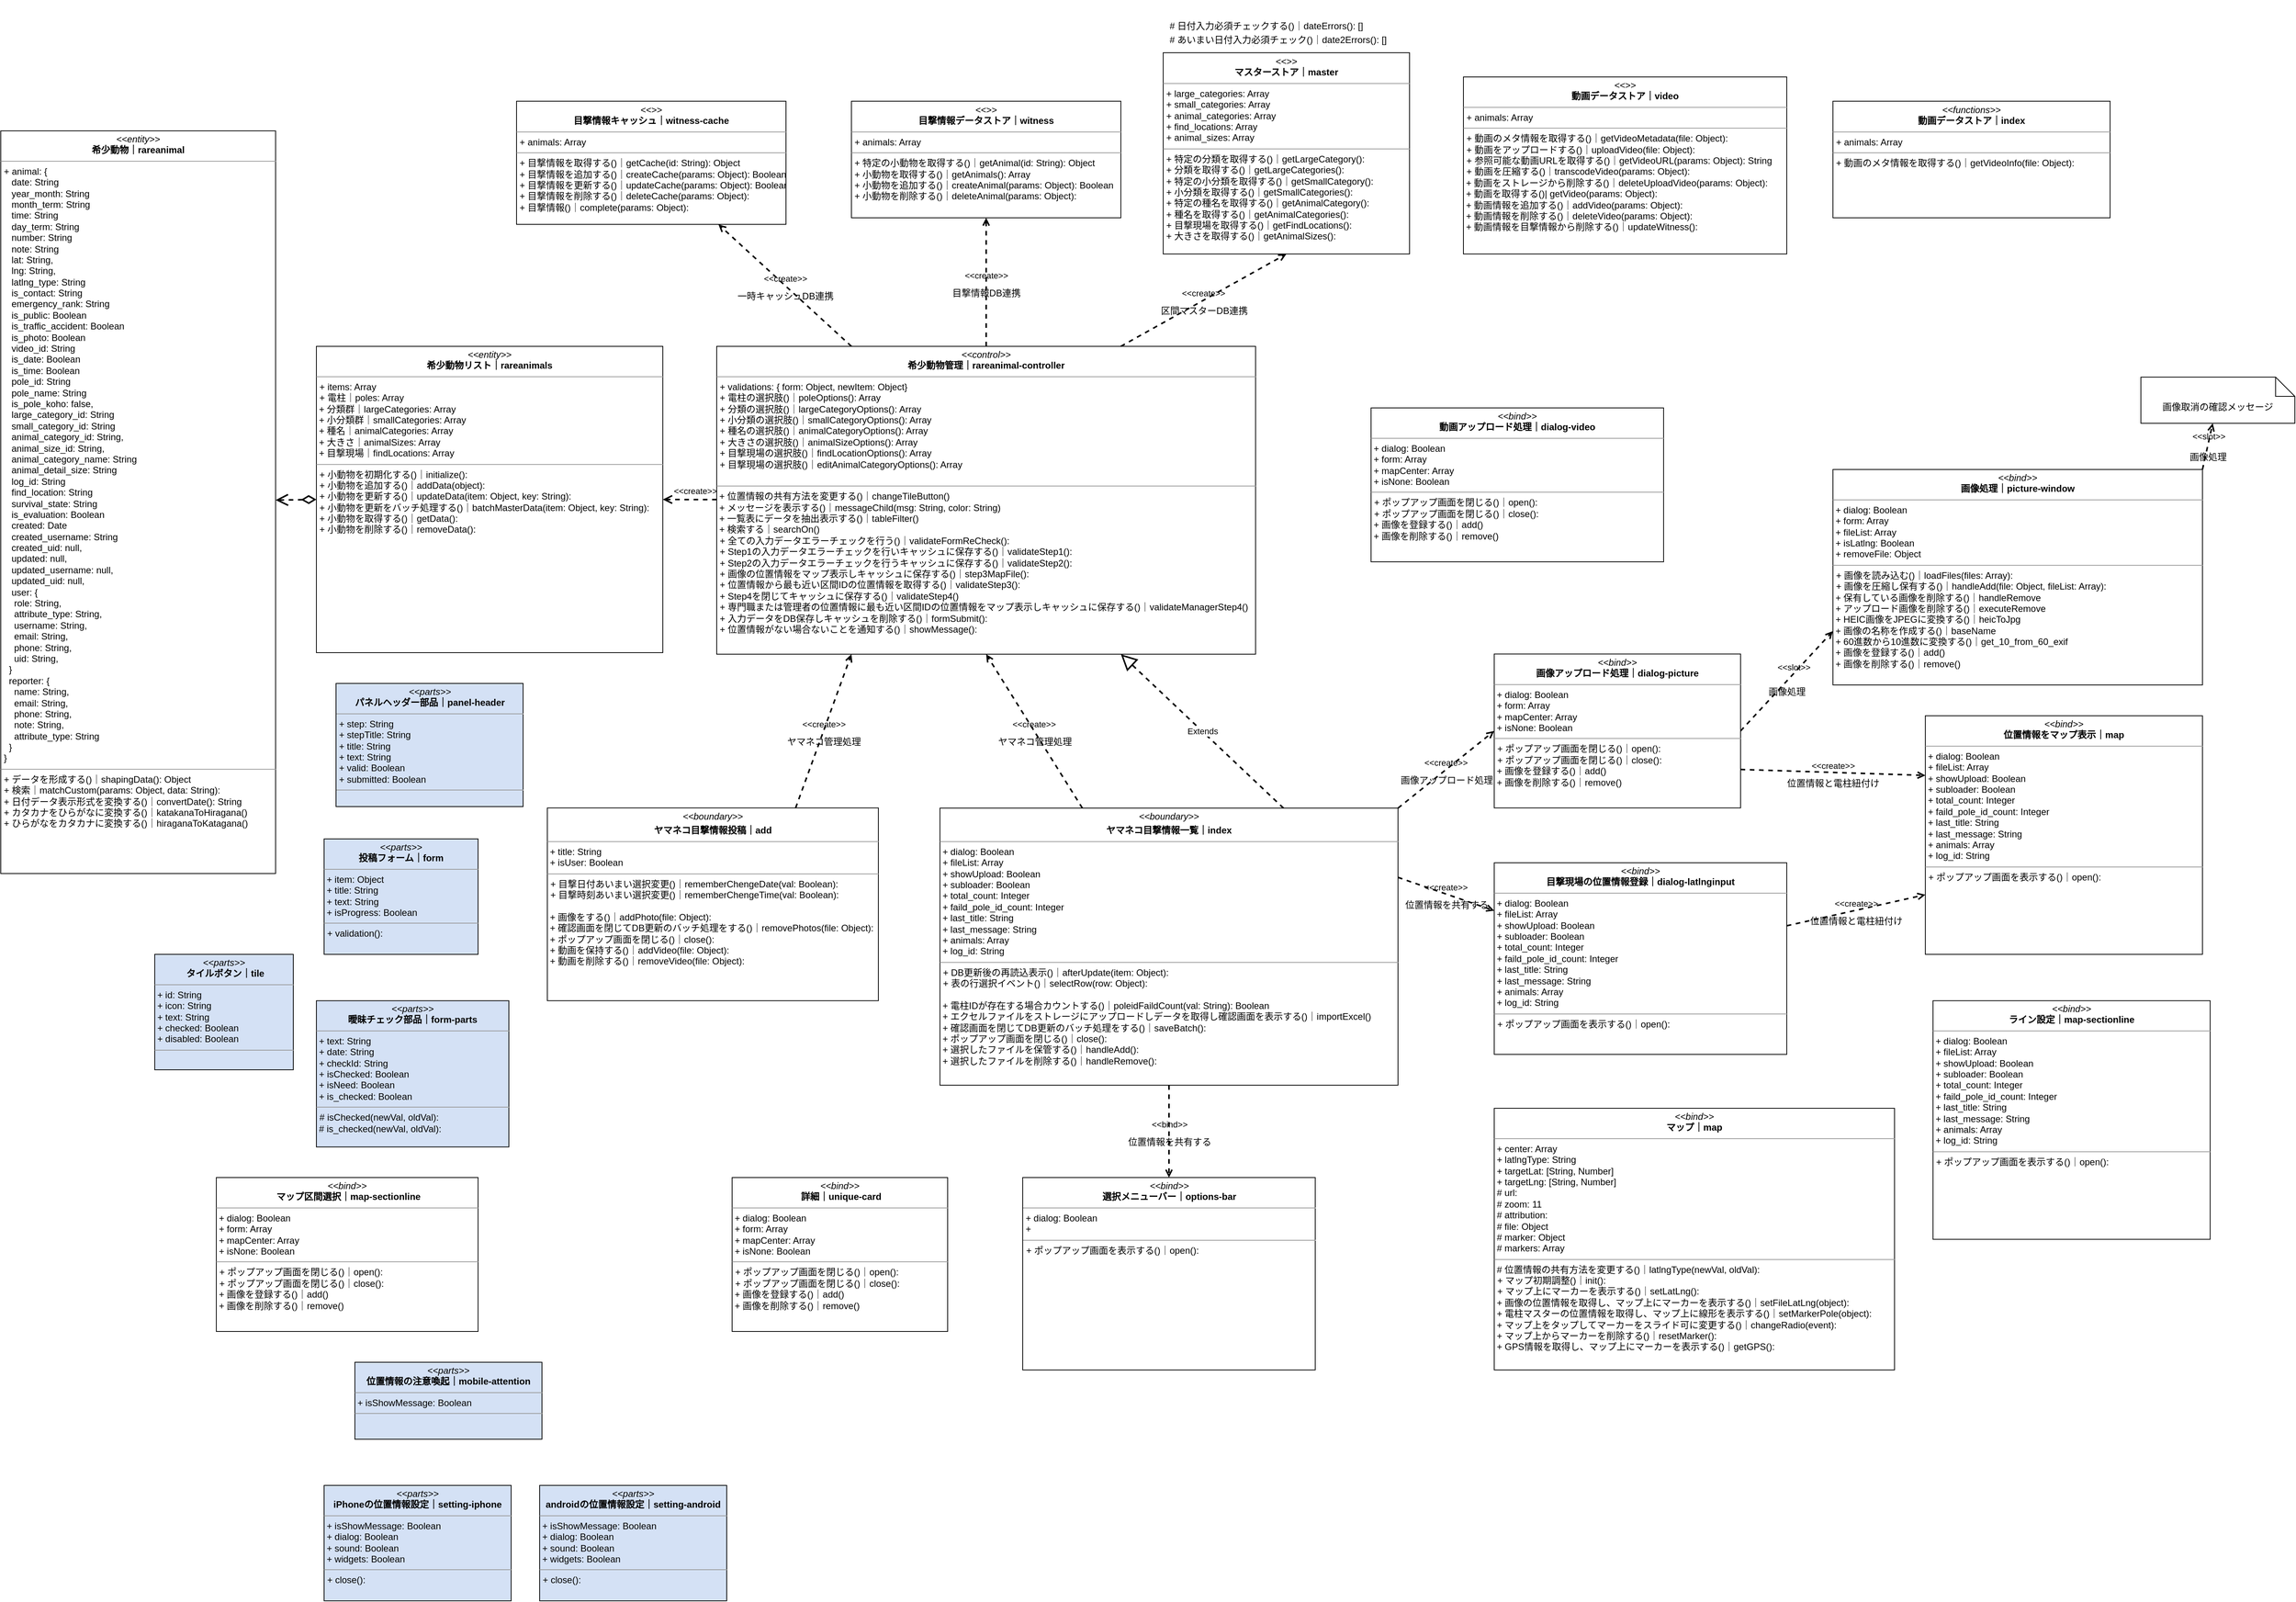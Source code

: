 <mxfile version="20.5.3" type="github">
  <diagram id="M-PPtqfPxr3iTAdyskoe" name="ページ1">
    <mxGraphModel dx="2068" dy="3985" grid="1" gridSize="10" guides="1" tooltips="1" connect="1" arrows="1" fold="1" page="1" pageScale="1" pageWidth="1654" pageHeight="1169" math="0" shadow="0">
      <root>
        <mxCell id="0" />
        <mxCell id="1" parent="0" />
        <mxCell id="A2DtMqtqLgV5lxE1PWke-1" value="&lt;p style=&quot;margin:0px;margin-top:4px;text-align:center;&quot;&gt;&lt;i&gt;&amp;lt;&amp;lt;control&amp;gt;&amp;gt;&lt;/i&gt;&lt;br&gt;&lt;b&gt;希少動物管理｜rareanimal-controller&lt;/b&gt;&lt;/p&gt;&lt;hr size=&quot;1&quot;&gt;&lt;p style=&quot;margin:0px;margin-left:4px;&quot;&gt;+ validations: { form: Object, newItem: Object}&lt;br&gt;+ 電柱の選択肢()｜poleOptions(): Array&lt;br&gt;&lt;/p&gt;&lt;p style=&quot;margin:0px;margin-left:4px;&quot;&gt;+ 分類の選択肢()｜largeCategoryOptions(): Array&lt;br&gt;&lt;/p&gt;&lt;p style=&quot;margin:0px;margin-left:4px;&quot;&gt;+ 小分類の選択肢()｜smallCategoryOptions(): Array&lt;br&gt;&lt;/p&gt;&lt;p style=&quot;margin:0px;margin-left:4px;&quot;&gt;+ 種名の選択肢()｜animalCategoryOptions(): Array&lt;br&gt;&lt;/p&gt;&lt;p style=&quot;margin:0px;margin-left:4px;&quot;&gt;+ 大きさの選択肢()｜animalSizeOptions(): Array&lt;br&gt;&lt;/p&gt;&lt;p style=&quot;margin:0px;margin-left:4px;&quot;&gt;+ 目撃現場の選択肢()｜findLocationOptions(): Array&lt;br&gt;&lt;/p&gt;&lt;p style=&quot;margin:0px;margin-left:4px;&quot;&gt;+ 目撃現場の選択肢()｜editAnimalCategoryOptions(): Array&lt;/p&gt;&lt;br&gt;&lt;div&gt;&lt;/div&gt;&lt;hr size=&quot;1&quot;&gt;&lt;p style=&quot;margin:0px;margin-left:4px;&quot;&gt;&lt;/p&gt;&amp;nbsp;&lt;span style=&quot;background-color: initial;&quot;&gt;+&amp;nbsp;&lt;/span&gt;位置情報の共有方法を変更する()｜&lt;span style=&quot;background-color: initial;&quot;&gt;changeTileButton()&lt;/span&gt;&lt;br&gt;&amp;nbsp;+ メッセージを表示する()｜&lt;span style=&quot;background-color: initial;&quot;&gt;messageChild(msg: String, color: String)&lt;/span&gt;&lt;span style=&quot;background-color: initial;&quot;&gt;&lt;br&gt;&lt;/span&gt;&amp;nbsp;+ 一覧表にデータを抽出表示する()｜&lt;span style=&quot;background-color: initial;&quot;&gt;tableFilter()&lt;br&gt;&lt;/span&gt;&lt;span style=&quot;background-color: initial;&quot;&gt;&amp;nbsp;+ 検索する｜searchOn()&lt;br&gt;&lt;/span&gt;&lt;p style=&quot;margin: 0px 0px 0px 4px;&quot;&gt;&lt;span style=&quot;background-color: initial;&quot;&gt;+ 全ての入力データエラーチェックを行う()｜validateFormReCheck():&amp;nbsp;&lt;/span&gt;&lt;/p&gt;&lt;p style=&quot;margin: 0px 0px 0px 4px;&quot;&gt;+ Step1の入力データエラーチェックを行いキャッシュに保存する()｜validateStep1():&lt;/p&gt;&lt;p style=&quot;margin: 0px 0px 0px 4px;&quot;&gt;+ Step2の入力データエラーチェックを行うキャッシュに保存する()｜validateStep2():&lt;/p&gt;&lt;p style=&quot;margin: 0px 0px 0px 4px;&quot;&gt;+ 画像の位置情報をマップ表示しキャッシュに保存する()｜step3MapFile():&lt;/p&gt;&lt;p style=&quot;margin: 0px 0px 0px 4px;&quot;&gt;+ 位置情報から最も近い区間IDの位置情報を取得する()｜validateStep3():&lt;/p&gt;&lt;p style=&quot;margin: 0px 0px 0px 4px;&quot;&gt;+ Step4を閉じてキャッシュに保存する()｜validateStep4()&lt;/p&gt;&lt;p style=&quot;margin: 0px 0px 0px 4px;&quot;&gt;+ 専門職または管理者の位置情報に最も近い区間IDの位置情報をマップ表示しキャッシュに保存する()｜validateManagerStep4()&lt;/p&gt;&lt;p style=&quot;margin: 0px 0px 0px 4px;&quot;&gt;+ 入力データをDB保存しキャッシュを削除する()｜formSubmit():&lt;/p&gt;&lt;p style=&quot;margin: 0px 0px 0px 4px;&quot;&gt;+ 位置情報がない場合ないことを通知する()｜showMessage():&amp;nbsp;&lt;/p&gt;" style="verticalAlign=top;align=left;overflow=fill;fontSize=12;fontFamily=Helvetica;html=1;" parent="1" vertex="1">
          <mxGeometry x="1110" y="-1840" width="700" height="400" as="geometry" />
        </mxCell>
        <mxCell id="A2DtMqtqLgV5lxE1PWke-3" value="&lt;p style=&quot;margin:0px;margin-top:4px;text-align:center;&quot;&gt;&lt;i&gt;&amp;lt;&amp;lt;entity&amp;gt;&amp;gt;&lt;/i&gt;&lt;br&gt;&lt;b&gt;希少動物｜rareanimal&lt;/b&gt;&lt;/p&gt;&lt;hr size=&quot;1&quot;&gt;&lt;p style=&quot;margin:0px;margin-left:4px;&quot;&gt;&lt;span style=&quot;background-color: initial;&quot;&gt;+ animal: {&amp;nbsp;&lt;/span&gt;&lt;br&gt;&lt;/p&gt;&lt;p style=&quot;margin:0px;margin-left:4px;&quot;&gt;&amp;nbsp; &amp;nbsp;date: String&lt;/p&gt;&lt;p style=&quot;margin:0px;margin-left:4px;&quot;&gt;&amp;nbsp; &amp;nbsp;year_month: String&lt;/p&gt;&lt;p style=&quot;margin:0px;margin-left:4px;&quot;&gt;&amp;nbsp; &amp;nbsp;month_term: String&lt;/p&gt;&lt;p style=&quot;margin:0px;margin-left:4px;&quot;&gt;&amp;nbsp; &amp;nbsp;time: String&lt;/p&gt;&lt;p style=&quot;margin:0px;margin-left:4px;&quot;&gt;&amp;nbsp; &amp;nbsp;day_term: String&lt;/p&gt;&lt;p style=&quot;margin:0px;margin-left:4px;&quot;&gt;&amp;nbsp; &amp;nbsp;number: String&lt;/p&gt;&lt;p style=&quot;margin:0px;margin-left:4px;&quot;&gt;&amp;nbsp; &amp;nbsp;note: String&lt;/p&gt;&lt;p style=&quot;margin:0px;margin-left:4px;&quot;&gt;&amp;nbsp; &amp;nbsp;lat: String,&lt;/p&gt;&lt;p style=&quot;margin:0px;margin-left:4px;&quot;&gt;&amp;nbsp; &amp;nbsp;lng: String,&lt;/p&gt;&lt;p style=&quot;margin:0px;margin-left:4px;&quot;&gt;&amp;nbsp; &amp;nbsp;latlng_type: String&lt;/p&gt;&lt;p style=&quot;margin:0px;margin-left:4px;&quot;&gt;&amp;nbsp; &amp;nbsp;is_contact: String&lt;/p&gt;&lt;p style=&quot;margin:0px;margin-left:4px;&quot;&gt;&amp;nbsp; &amp;nbsp;emergency_rank: String&lt;/p&gt;&lt;p style=&quot;margin:0px;margin-left:4px;&quot;&gt;&amp;nbsp; &amp;nbsp;is_public: Boolean&lt;/p&gt;&lt;p style=&quot;margin:0px;margin-left:4px;&quot;&gt;&amp;nbsp; &amp;nbsp;is_traffic_accident: Boolean&lt;/p&gt;&lt;p style=&quot;margin:0px;margin-left:4px;&quot;&gt;&amp;nbsp; &amp;nbsp;is_photo: Boolean&lt;/p&gt;&lt;p style=&quot;margin:0px;margin-left:4px;&quot;&gt;&amp;nbsp; &amp;nbsp;video_id: String&lt;/p&gt;&lt;p style=&quot;margin:0px;margin-left:4px;&quot;&gt;&amp;nbsp; &amp;nbsp;is_date: Boolean&lt;/p&gt;&lt;p style=&quot;margin:0px;margin-left:4px;&quot;&gt;&amp;nbsp; &amp;nbsp;is_time: Boolean&lt;/p&gt;&lt;p style=&quot;margin:0px;margin-left:4px;&quot;&gt;&amp;nbsp; &amp;nbsp;pole_id: String&lt;/p&gt;&lt;p style=&quot;margin:0px;margin-left:4px;&quot;&gt;&amp;nbsp; &amp;nbsp;pole_name: String&lt;/p&gt;&lt;p style=&quot;margin:0px;margin-left:4px;&quot;&gt;&amp;nbsp; &amp;nbsp;is_pole_koho: false,&lt;/p&gt;&lt;p style=&quot;margin:0px;margin-left:4px;&quot;&gt;&amp;nbsp; &amp;nbsp;large_category_id: String&lt;/p&gt;&lt;p style=&quot;margin:0px;margin-left:4px;&quot;&gt;&amp;nbsp; &amp;nbsp;small_category_id: String&lt;/p&gt;&lt;p style=&quot;margin:0px;margin-left:4px;&quot;&gt;&amp;nbsp; &amp;nbsp;animal_category_id: String,&lt;/p&gt;&lt;p style=&quot;margin:0px;margin-left:4px;&quot;&gt;&amp;nbsp; &amp;nbsp;animal_size_id: String,&lt;/p&gt;&lt;p style=&quot;margin:0px;margin-left:4px;&quot;&gt;&amp;nbsp; &amp;nbsp;animal_category_name: String&lt;/p&gt;&lt;p style=&quot;margin:0px;margin-left:4px;&quot;&gt;&amp;nbsp; &amp;nbsp;animal_detail_size: String&lt;/p&gt;&lt;p style=&quot;margin:0px;margin-left:4px;&quot;&gt;&amp;nbsp; &amp;nbsp;log_id: String&lt;/p&gt;&lt;p style=&quot;margin:0px;margin-left:4px;&quot;&gt;&amp;nbsp; &amp;nbsp;find_location: String&lt;/p&gt;&lt;p style=&quot;margin:0px;margin-left:4px;&quot;&gt;&amp;nbsp; &amp;nbsp;survival_state: String&lt;/p&gt;&lt;p style=&quot;margin:0px;margin-left:4px;&quot;&gt;&amp;nbsp; &amp;nbsp;is_evaluation: Boolean&lt;/p&gt;&lt;p style=&quot;margin:0px;margin-left:4px;&quot;&gt;&amp;nbsp; &amp;nbsp;created: Date&lt;/p&gt;&lt;p style=&quot;margin:0px;margin-left:4px;&quot;&gt;&amp;nbsp; &amp;nbsp;created_username: String&lt;/p&gt;&lt;p style=&quot;margin:0px;margin-left:4px;&quot;&gt;&amp;nbsp; &amp;nbsp;created_uid: null,&lt;/p&gt;&lt;p style=&quot;margin:0px;margin-left:4px;&quot;&gt;&amp;nbsp; &amp;nbsp;updated: null,&lt;/p&gt;&lt;p style=&quot;margin:0px;margin-left:4px;&quot;&gt;&amp;nbsp; &amp;nbsp;updated_username: null,&lt;/p&gt;&lt;p style=&quot;margin:0px;margin-left:4px;&quot;&gt;&amp;nbsp; &amp;nbsp;updated_uid: null,&lt;/p&gt;&lt;p style=&quot;margin:0px;margin-left:4px;&quot;&gt;&amp;nbsp; &amp;nbsp;user: {&lt;/p&gt;&lt;p style=&quot;margin:0px;margin-left:4px;&quot;&gt;&amp;nbsp; &amp;nbsp; role: String,&lt;/p&gt;&lt;p style=&quot;margin:0px;margin-left:4px;&quot;&gt;&amp;nbsp; &amp;nbsp; attribute_type: String,&lt;/p&gt;&lt;p style=&quot;margin:0px;margin-left:4px;&quot;&gt;&amp;nbsp; &amp;nbsp; username: String,&lt;/p&gt;&lt;p style=&quot;margin:0px;margin-left:4px;&quot;&gt;&amp;nbsp; &amp;nbsp; email: String,&lt;/p&gt;&lt;p style=&quot;margin:0px;margin-left:4px;&quot;&gt;&amp;nbsp; &amp;nbsp; phone: String,&lt;/p&gt;&lt;p style=&quot;margin:0px;margin-left:4px;&quot;&gt;&amp;nbsp; &amp;nbsp; uid: String,&lt;/p&gt;&lt;p style=&quot;margin:0px;margin-left:4px;&quot;&gt;&amp;nbsp; }&lt;/p&gt;&lt;p style=&quot;margin:0px;margin-left:4px;&quot;&gt;&amp;nbsp; reporter: {&lt;/p&gt;&lt;p style=&quot;margin:0px;margin-left:4px;&quot;&gt;&amp;nbsp; &amp;nbsp; name: String,&lt;/p&gt;&lt;p style=&quot;margin:0px;margin-left:4px;&quot;&gt;&amp;nbsp; &amp;nbsp; email: String,&lt;/p&gt;&lt;p style=&quot;margin:0px;margin-left:4px;&quot;&gt;&amp;nbsp; &amp;nbsp; phone: String,&lt;/p&gt;&lt;p style=&quot;margin:0px;margin-left:4px;&quot;&gt;&amp;nbsp; &amp;nbsp; note: String,&lt;/p&gt;&lt;p style=&quot;margin:0px;margin-left:4px;&quot;&gt;&amp;nbsp; &amp;nbsp; attribute_type: String&lt;/p&gt;&lt;p style=&quot;margin:0px;margin-left:4px;&quot;&gt;&amp;nbsp; }&lt;/p&gt;&lt;p style=&quot;margin:0px;margin-left:4px;&quot;&gt;}&lt;/p&gt;&lt;hr size=&quot;1&quot;&gt;&lt;p style=&quot;margin: 0px 0px 0px 4px;&quot;&gt;+ データを形成する()｜shapingData(): Object&lt;br&gt;&lt;/p&gt;&lt;p style=&quot;margin: 0px 0px 0px 4px;&quot;&gt;+ 検索｜matchCustom(params: Object, data: String):&amp;nbsp;&lt;/p&gt;&lt;p style=&quot;margin: 0px 0px 0px 4px;&quot;&gt;+ 日付データ表示形式を変換する()｜convertDate(): String&lt;br&gt;&lt;/p&gt;&lt;p style=&quot;margin: 0px 0px 0px 4px;&quot;&gt;+ カタカナをひらがなに変換する()｜katakanaToHiragana()&lt;/p&gt;&lt;p style=&quot;margin: 0px 0px 0px 4px;&quot;&gt;+ ひらがなをカタカナ&lt;span style=&quot;background-color: initial;&quot;&gt;に変換する()｜hiraganaToKatagana()&lt;/span&gt;&lt;/p&gt;" style="verticalAlign=top;align=left;overflow=fill;fontSize=12;fontFamily=Helvetica;html=1;" parent="1" vertex="1">
          <mxGeometry x="180" y="-2120" width="357" height="965" as="geometry" />
        </mxCell>
        <mxCell id="A2DtMqtqLgV5lxE1PWke-6" value="&lt;p style=&quot;margin:0px;margin-top:4px;text-align:center;&quot;&gt;&lt;i&gt;&amp;lt;&amp;lt;boundary&amp;gt;&amp;gt;&lt;/i&gt;&lt;b&gt;&lt;br&gt;&lt;/b&gt;&lt;/p&gt;&lt;p style=&quot;margin:0px;margin-top:4px;text-align:center;&quot;&gt;&lt;b&gt;ヤマネコ目撃情報一覧｜index&lt;/b&gt;&lt;/p&gt;&lt;hr size=&quot;1&quot;&gt;&lt;div&gt;&amp;nbsp;+ dialog: Boolean&lt;/div&gt;&lt;div&gt;&amp;nbsp;+ fileList: Array&amp;nbsp;&lt;/div&gt;&lt;div&gt;&amp;nbsp;+ showUpload: Boolean&lt;/div&gt;&lt;div&gt;&amp;nbsp;+ subloader: Boolean&lt;/div&gt;&lt;div&gt;&amp;nbsp;+ total_count: Integer&lt;/div&gt;&lt;div&gt;&amp;nbsp;+ faild_pole_id_count: Integer&lt;/div&gt;&lt;div&gt;&amp;nbsp;+ last_title: String&lt;/div&gt;&lt;div&gt;&amp;nbsp;+ last_message: String&lt;/div&gt;&lt;div&gt;&amp;nbsp;+ animals: Array&lt;/div&gt;&lt;div&gt;&amp;nbsp;+ log_id: String&lt;/div&gt;&lt;hr size=&quot;1&quot;&gt;&lt;p style=&quot;margin:0px;margin-left:4px;&quot;&gt;+ DB更新後の再読込表示()｜afterUpdate(item: Object):&amp;nbsp;&lt;span style=&quot;background-color: initial;&quot;&gt;&lt;br&gt;&lt;/span&gt;&lt;/p&gt;&lt;p style=&quot;margin:0px;margin-left:4px;&quot;&gt;+ 表の行選択イベント()｜selectRow(row: Object):&amp;nbsp;&lt;br&gt;&lt;/p&gt;&lt;p style=&quot;margin:0px;margin-left:4px;&quot;&gt;&lt;/p&gt;&lt;br&gt;&amp;nbsp;+&amp;nbsp;電柱IDが存在する場合カウントする()｜poleidFaildCount(val: String): Boolean&lt;br&gt;&amp;nbsp;+ エクセルファイルをストレージにアップロードしデータを取得し確認画面を表示する()｜importExcel()&lt;br&gt;&amp;nbsp;+ 確認画面を閉じてDB更新のバッチ処理をする()｜saveBatch():&amp;nbsp;&lt;br&gt;&amp;nbsp;+ ポップアップ画面を閉じる()｜close():&amp;nbsp;&lt;br&gt;&amp;nbsp;+ 選択したファイルを保管する()｜handleAdd():&amp;nbsp;&lt;br&gt;&amp;nbsp;+ 選択したファイルを削除する()｜handleRemove():&amp;nbsp;" style="verticalAlign=top;align=left;overflow=fill;fontSize=12;fontFamily=Helvetica;html=1;" parent="1" vertex="1">
          <mxGeometry x="1400" y="-1240" width="595" height="360" as="geometry" />
        </mxCell>
        <mxCell id="A2DtMqtqLgV5lxE1PWke-10" value="&amp;lt;&amp;lt;create&amp;gt;&amp;gt;" style="endArrow=open;startArrow=none;endFill=0;startFill=0;endSize=8;html=1;verticalAlign=bottom;dashed=1;labelBackgroundColor=none;rounded=0;fontColor=#000000;sourcePerimeterSpacing=0;targetPerimeterSpacing=0;strokeWidth=2;jumpSize=6;entryX=1;entryY=0.5;entryDx=0;entryDy=0;" parent="1" source="A2DtMqtqLgV5lxE1PWke-1" target="A2DtMqtqLgV5lxE1PWke-12" edge="1">
          <mxGeometry x="-0.189" y="-2" width="160" relative="1" as="geometry">
            <mxPoint x="-160" y="-1240" as="sourcePoint" />
            <mxPoint x="-230" y="-1240" as="targetPoint" />
            <mxPoint as="offset" />
          </mxGeometry>
        </mxCell>
        <mxCell id="A2DtMqtqLgV5lxE1PWke-11" value="1" style="endArrow=open;html=1;endSize=12;startArrow=diamondThin;startSize=14;startFill=0;align=left;verticalAlign=bottom;rounded=0;dashed=1;fontColor=#000000;sourcePerimeterSpacing=0;targetPerimeterSpacing=0;strokeWidth=2;jumpSize=6;exitX=0;exitY=0.5;exitDx=0;exitDy=0;" parent="1" source="A2DtMqtqLgV5lxE1PWke-12" target="A2DtMqtqLgV5lxE1PWke-3" edge="1">
          <mxGeometry x="-1" y="3" relative="1" as="geometry">
            <mxPoint x="-130" y="-1740" as="sourcePoint" />
            <mxPoint x="-120" y="-1830" as="targetPoint" />
          </mxGeometry>
        </mxCell>
        <mxCell id="A2DtMqtqLgV5lxE1PWke-12" value="&lt;p style=&quot;margin:0px;margin-top:4px;text-align:center;&quot;&gt;&lt;i&gt;&amp;lt;&amp;lt;entity&amp;gt;&amp;gt;&lt;/i&gt;&lt;br&gt;&lt;b&gt;希少動物&lt;/b&gt;&lt;b&gt;リスト｜rareanimals&lt;/b&gt;&lt;br&gt;&lt;/p&gt;&lt;hr size=&quot;1&quot;&gt;&lt;p style=&quot;margin:0px;margin-left:4px;&quot;&gt;+ items: Array&lt;/p&gt;&lt;p style=&quot;margin:0px;margin-left:4px;&quot;&gt;+ 電柱｜poles: Array&lt;/p&gt;&lt;div style=&quot;&quot;&gt;&lt;div&gt;&amp;nbsp;+ 分類群｜largeCategories: Array&lt;/div&gt;&lt;div&gt;&amp;nbsp;+ 小分類群｜smallCategories: Array&lt;/div&gt;&lt;div&gt;&amp;nbsp;+ 種名｜animalCategories: Array&lt;/div&gt;&lt;div&gt;&amp;nbsp;+ 大きさ｜animalSizes: Array&lt;/div&gt;&lt;div&gt;&amp;nbsp;+ 目撃現場｜findLocations: Array&lt;/div&gt;&lt;/div&gt;&lt;hr size=&quot;1&quot;&gt;&lt;p style=&quot;margin:0px;margin-left:4px;&quot;&gt;+ 小動物を初期化する()｜initialize():&amp;nbsp;&lt;/p&gt;&lt;p style=&quot;margin:0px;margin-left:4px;&quot;&gt;+ 小動物を追加する()｜addData(object):&amp;nbsp;&lt;br&gt;&lt;/p&gt;&lt;p style=&quot;margin:0px;margin-left:4px;&quot;&gt;+ 小動物を更新する()｜updateData(item: Object, key: String):&amp;nbsp;&lt;br&gt;&lt;/p&gt;&lt;p style=&quot;margin:0px;margin-left:4px;&quot;&gt;+ 小動物を更新をバッチ処理する()｜batchMasterData(item: Object, key: String):&amp;nbsp;&lt;br&gt;&lt;/p&gt;&lt;p style=&quot;margin:0px;margin-left:4px;&quot;&gt;+ 小動物を取得する()｜getData():&lt;/p&gt;&lt;p style=&quot;margin:0px;margin-left:4px;&quot;&gt;+ 小動物を削除する()｜removeData():&lt;br&gt;&lt;/p&gt;" style="verticalAlign=top;align=left;overflow=fill;fontSize=12;fontFamily=Helvetica;html=1;fontColor=#000000;" parent="1" vertex="1">
          <mxGeometry x="590" y="-1840" width="450" height="398" as="geometry" />
        </mxCell>
        <mxCell id="A2DtMqtqLgV5lxE1PWke-13" value="&amp;lt;&amp;lt;create&amp;gt;&amp;gt;" style="endArrow=open;html=1;rounded=0;align=center;verticalAlign=bottom;dashed=1;endFill=0;labelBackgroundColor=none;fontColor=#000000;startSize=22;endSize=6;sourcePerimeterSpacing=0;targetPerimeterSpacing=0;strokeWidth=2;jumpSize=6;entryX=0.5;entryY=1;entryDx=0;entryDy=0;" parent="1" source="A2DtMqtqLgV5lxE1PWke-6" target="A2DtMqtqLgV5lxE1PWke-1" edge="1">
          <mxGeometry relative="1" as="geometry">
            <mxPoint x="990" y="-1380" as="sourcePoint" />
            <mxPoint x="1150" y="-1380" as="targetPoint" />
          </mxGeometry>
        </mxCell>
        <mxCell id="A2DtMqtqLgV5lxE1PWke-14" value="ヤマネコ管理処理" style="resizable=0;html=1;align=center;verticalAlign=top;labelBackgroundColor=none;fontColor=#000000;" parent="A2DtMqtqLgV5lxE1PWke-13" connectable="0" vertex="1">
          <mxGeometry relative="1" as="geometry" />
        </mxCell>
        <mxCell id="A2DtMqtqLgV5lxE1PWke-15" value="Extends" style="endArrow=block;endSize=16;endFill=0;html=1;rounded=0;dashed=1;fontColor=#000000;sourcePerimeterSpacing=0;targetPerimeterSpacing=0;strokeWidth=2;jumpSize=6;entryX=0.75;entryY=1;entryDx=0;entryDy=0;exitX=0.75;exitY=0;exitDx=0;exitDy=0;" parent="1" source="A2DtMqtqLgV5lxE1PWke-6" target="A2DtMqtqLgV5lxE1PWke-1" edge="1">
          <mxGeometry width="160" relative="1" as="geometry">
            <mxPoint x="1290" y="-1360" as="sourcePoint" />
            <mxPoint x="1290" y="-1430" as="targetPoint" />
          </mxGeometry>
        </mxCell>
        <mxCell id="A2DtMqtqLgV5lxE1PWke-16" value="&lt;p style=&quot;margin:0px;margin-top:4px;text-align:center;&quot;&gt;&lt;i&gt;&amp;lt;&amp;lt;&amp;gt;&amp;gt;&lt;/i&gt;&lt;br&gt;&lt;b&gt;目撃情報データストア｜witness&lt;/b&gt;&lt;br&gt;&lt;/p&gt;&lt;hr size=&quot;1&quot;&gt;&lt;p style=&quot;margin:0px;margin-left:4px;&quot;&gt;+ animals: Array&lt;/p&gt;&lt;hr size=&quot;1&quot;&gt;&lt;p style=&quot;margin:0px;margin-left:4px;&quot;&gt;&lt;span style=&quot;background-color: initial;&quot;&gt;+ 特定の小動物を取得する()｜getAnimal(id: String): Object&lt;/span&gt;&lt;br&gt;&lt;/p&gt;&lt;p style=&quot;margin:0px;margin-left:4px;&quot;&gt;+ 小動物を取得する()｜getAnimals(): Array&lt;span style=&quot;background-color: initial;&quot;&gt;&lt;br&gt;&lt;/span&gt;&lt;/p&gt;&lt;p style=&quot;margin:0px;margin-left:4px;&quot;&gt;+ 小動物を追加する()｜createAnimal(params: Object): Boolean&lt;br&gt;&lt;/p&gt;&lt;p style=&quot;margin:0px;margin-left:4px;&quot;&gt;+ 小動物を削除する()｜deleteAnimal(params: Object):&lt;br&gt;&lt;/p&gt;" style="verticalAlign=top;align=left;overflow=fill;fontSize=12;fontFamily=Helvetica;html=1;fontColor=#000000;" parent="1" vertex="1">
          <mxGeometry x="1285" y="-2158.5" width="350" height="151.5" as="geometry" />
        </mxCell>
        <mxCell id="A2DtMqtqLgV5lxE1PWke-18" value="&amp;lt;&amp;lt;create&amp;gt;&amp;gt;" style="endArrow=open;html=1;rounded=0;align=center;verticalAlign=bottom;dashed=1;endFill=0;labelBackgroundColor=none;fontColor=#000000;startSize=22;endSize=6;sourcePerimeterSpacing=0;targetPerimeterSpacing=0;strokeWidth=2;jumpSize=6;exitX=0.25;exitY=0;exitDx=0;exitDy=0;" parent="1" source="A2DtMqtqLgV5lxE1PWke-1" target="A2DtMqtqLgV5lxE1PWke-55" edge="1">
          <mxGeometry relative="1" as="geometry">
            <mxPoint x="730" y="-1930" as="sourcePoint" />
            <mxPoint x="1355" y="-2158.5" as="targetPoint" />
          </mxGeometry>
        </mxCell>
        <mxCell id="A2DtMqtqLgV5lxE1PWke-19" value="一時キャッシュDB連携" style="resizable=0;html=1;align=center;verticalAlign=top;labelBackgroundColor=none;fontColor=#000000;" parent="A2DtMqtqLgV5lxE1PWke-18" connectable="0" vertex="1">
          <mxGeometry relative="1" as="geometry" />
        </mxCell>
        <mxCell id="A2DtMqtqLgV5lxE1PWke-20" value="&amp;lt;&amp;lt;create&amp;gt;&amp;gt;" style="endArrow=open;html=1;rounded=0;align=center;verticalAlign=bottom;dashed=1;endFill=0;labelBackgroundColor=none;fontColor=#000000;startSize=22;endSize=6;sourcePerimeterSpacing=0;targetPerimeterSpacing=0;strokeWidth=2;jumpSize=6;entryX=0.5;entryY=1;entryDx=0;entryDy=0;exitX=0.5;exitY=0;exitDx=0;exitDy=0;" parent="1" source="A2DtMqtqLgV5lxE1PWke-1" target="A2DtMqtqLgV5lxE1PWke-16" edge="1">
          <mxGeometry relative="1" as="geometry">
            <mxPoint x="650" y="-1930" as="sourcePoint" />
            <mxPoint x="1470" y="-2175" as="targetPoint" />
          </mxGeometry>
        </mxCell>
        <mxCell id="A2DtMqtqLgV5lxE1PWke-21" value="目撃情報DB連携" style="resizable=0;html=1;align=center;verticalAlign=top;labelBackgroundColor=none;fontColor=#000000;" parent="A2DtMqtqLgV5lxE1PWke-20" connectable="0" vertex="1">
          <mxGeometry relative="1" as="geometry" />
        </mxCell>
        <mxCell id="A2DtMqtqLgV5lxE1PWke-22" value="&lt;h1&gt;&lt;span style=&quot;font-size: 12px; font-weight: 400;&quot;&gt;&amp;nbsp;#&amp;nbsp;&lt;/span&gt;&lt;span style=&quot;font-size: 12px; font-weight: 400; background-color: initial;&quot;&gt;日付入力必須チェックする()｜&lt;/span&gt;&lt;span style=&quot;font-size: 12px; font-weight: 400; background-color: initial;&quot;&gt;dateErrors(): []&lt;/span&gt;&lt;br style=&quot;font-size: 12px; font-weight: 400;&quot;&gt;&lt;div style=&quot;font-size: 12px; font-weight: 400;&quot;&gt;&lt;div&gt;&amp;nbsp;#&amp;nbsp;あいまい日付入力&lt;span style=&quot;background-color: initial;&quot;&gt;必須&lt;/span&gt;&lt;span style=&quot;background-color: initial;&quot;&gt;チェック()｜&lt;/span&gt;&lt;span style=&quot;background-color: initial;&quot;&gt;date2Errors(): []&lt;/span&gt;&lt;/div&gt;&lt;div&gt;&amp;nbsp;#&amp;nbsp;あいまい日付月&lt;span style=&quot;background-color: initial;&quot;&gt;選択&lt;/span&gt;&lt;span style=&quot;background-color: initial;&quot;&gt;必須&lt;/span&gt;&lt;span style=&quot;background-color: initial;&quot;&gt;チェック()｜&lt;/span&gt;&lt;span style=&quot;background-color: initial;&quot;&gt;radioDayErrors(): []&lt;/span&gt;&lt;/div&gt;&lt;div&gt;&amp;nbsp;#&amp;nbsp;あいまい時刻時間帯選択&lt;span style=&quot;background-color: initial;&quot;&gt;必須&lt;/span&gt;&lt;span style=&quot;background-color: initial;&quot;&gt;チェック()｜&lt;/span&gt;&lt;span style=&quot;background-color: initial;&quot;&gt;radioTimeErrors(): []&lt;/span&gt;&lt;/div&gt;&lt;div&gt;&amp;nbsp;#&amp;nbsp;目撃状態選択&lt;span style=&quot;background-color: initial;&quot;&gt;必須&lt;/span&gt;&lt;span style=&quot;background-color: initial;&quot;&gt;チェック()｜&lt;/span&gt;&lt;span style=&quot;background-color: initial;&quot;&gt;radioErrors(): []&lt;/span&gt;&lt;/div&gt;&lt;div&gt;&amp;nbsp;#&amp;nbsp;目撃場所選択&lt;span style=&quot;background-color: initial;&quot;&gt;必須&lt;/span&gt;&lt;span style=&quot;background-color: initial;&quot;&gt;チェック()&lt;/span&gt;&lt;span style=&quot;background-color: initial;&quot;&gt;｜&lt;/span&gt;&lt;span style=&quot;background-color: initial;&quot;&gt;&amp;nbsp;&lt;/span&gt;&lt;span style=&quot;background-color: initial;&quot;&gt;radioFindLocationErrors(): []&lt;/span&gt;&lt;/div&gt;&lt;div&gt;&amp;nbsp;#&amp;nbsp;種名入力&lt;span style=&quot;background-color: initial;&quot;&gt;必須&lt;/span&gt;&lt;span style=&quot;background-color: initial;&quot;&gt;チェック()&lt;/span&gt;&lt;span style=&quot;background-color: initial;&quot;&gt;｜&lt;/span&gt;&lt;span style=&quot;background-color: initial;&quot;&gt;categorynameErrors(): []&lt;/span&gt;&lt;/div&gt;&lt;div&gt;&amp;nbsp;#&amp;nbsp;メールアドレス形式チェック()&lt;span style=&quot;background-color: initial;&quot;&gt;｜&lt;/span&gt;&lt;span style=&quot;background-color: initial;&quot;&gt;emailErrors(): []&lt;/span&gt;&lt;/div&gt;&lt;div&gt;&amp;nbsp;#&amp;nbsp;新規の分類群の選択&lt;span style=&quot;background-color: initial;&quot;&gt;必須&lt;/span&gt;&lt;span style=&quot;background-color: initial;&quot;&gt;チェック()&lt;/span&gt;&lt;span style=&quot;background-color: initial;&quot;&gt;｜&lt;/span&gt;&lt;span style=&quot;background-color: initial;&quot;&gt;newLargeCategoryErrors&lt;/span&gt;&lt;span style=&quot;background-color: initial;&quot;&gt;(): []&lt;/span&gt;&lt;/div&gt;&lt;div&gt;&amp;nbsp;#&amp;nbsp;新規の小分類群の選択&lt;span style=&quot;background-color: initial;&quot;&gt;必須&lt;/span&gt;&lt;span style=&quot;background-color: initial;&quot;&gt;チェック()&lt;/span&gt;&lt;span style=&quot;background-color: initial;&quot;&gt;｜&lt;/span&gt;&lt;span style=&quot;background-color: initial;&quot;&gt;newSmallCategoryErrors(): []&lt;/span&gt;&lt;/div&gt;&lt;div&gt;&amp;nbsp;#&amp;nbsp;新規の種名の選択&lt;span style=&quot;background-color: initial;&quot;&gt;必須&lt;/span&gt;&lt;span style=&quot;background-color: initial;&quot;&gt;チェック()&lt;/span&gt;&lt;span style=&quot;background-color: initial;&quot;&gt;｜&lt;/span&gt;&lt;span style=&quot;background-color: initial;&quot;&gt;newAnimalCategoryErrors(): []&lt;/span&gt;&lt;/div&gt;&lt;div&gt;&lt;br&gt;&lt;/div&gt;&lt;div&gt;&amp;nbsp;#&amp;nbsp;編集の小分類群で大きさの選択肢を取得する()&lt;span style=&quot;background-color: initial;&quot;&gt;｜&lt;/span&gt;&lt;span style=&quot;background-color: initial;&quot;&gt;editAanimalSizes(): []&lt;/span&gt;&lt;/div&gt;&lt;div&gt;&lt;br&gt;&lt;/div&gt;&lt;div&gt;&lt;b&gt;&amp;nbsp;# 分類群の選択肢を取得()&lt;span style=&quot;background-color: initial;&quot;&gt;｜&lt;/span&gt;&lt;span style=&quot;background-color: initial;&quot;&gt;newLargeCategories(): []&lt;/span&gt;&lt;/b&gt;&lt;/div&gt;&lt;div&gt;&lt;br&gt;&lt;/div&gt;&lt;div&gt;&lt;span style=&quot;background-color: initial;&quot;&gt;&amp;nbsp;&lt;/span&gt;#&lt;span style=&quot;background-color: initial;&quot;&gt;&amp;nbsp;新規の分類群で小分類群の選択肢を取得する()&lt;/span&gt;&lt;span style=&quot;background-color: initial;&quot;&gt;｜&lt;/span&gt;&lt;span style=&quot;background-color: initial;&quot;&gt;newFilterSmallCategories(): []&lt;br&gt;&lt;/span&gt;&lt;/div&gt;&lt;div&gt;&lt;span style=&quot;background-color: initial;&quot;&gt;&amp;nbsp;&lt;/span&gt;#&lt;span style=&quot;background-color: initial;&quot;&gt;&amp;nbsp;新規の分類群と&lt;/span&gt;&lt;span style=&quot;background-color: initial;&quot;&gt;小分類群で種名の選択肢を取得する()&lt;/span&gt;&lt;span style=&quot;background-color: initial;&quot;&gt;｜&lt;/span&gt;&lt;span style=&quot;background-color: initial;&quot;&gt;newFilterAnimalCategories(): []&lt;/span&gt;&lt;/div&gt;&lt;/div&gt;&lt;span style=&quot;font-size: 12px; font-weight: 400; background-color: initial;&quot;&gt;&amp;nbsp;+&amp;nbsp;&lt;/span&gt;&lt;span style=&quot;font-size: 12px; font-weight: 400;&quot;&gt;位置情報の共有方法を変更する()｜&lt;/span&gt;&lt;span style=&quot;font-size: 12px; font-weight: 400; background-color: initial;&quot;&gt;changeTileButton()&lt;/span&gt;&lt;br style=&quot;font-size: 12px; font-weight: 400;&quot;&gt;&lt;span style=&quot;font-size: 12px; font-weight: 400;&quot;&gt;&amp;nbsp;+ 位置情報を更新する()｜&lt;/span&gt;&lt;span style=&quot;font-size: 12px; font-weight: 400; background-color: initial;&quot;&gt;&amp;nbsp;childLatlng()&lt;br&gt;&lt;/span&gt;&lt;span style=&quot;font-size: 12px; font-weight: 400;&quot;&gt;&amp;nbsp;+ メッセージを表示する()｜&lt;/span&gt;&lt;span style=&quot;font-size: 12px; font-weight: 400; background-color: initial;&quot;&gt;messageChild(msg: String, color: String)&lt;br&gt;&lt;/span&gt;&lt;span style=&quot;font-size: 12px; font-weight: 400;&quot;&gt;&amp;nbsp;+ 位置情報を初期化する()｜&lt;/span&gt;&lt;span style=&quot;font-size: 12px; font-weight: 400; background-color: initial;&quot;&gt;resetLatlng()&lt;/span&gt;&lt;br&gt;&lt;/h1&gt;" style="text;html=1;strokeColor=none;fillColor=none;spacing=5;spacingTop=-20;whiteSpace=wrap;overflow=hidden;rounded=0;fontColor=#000000;" parent="1" vertex="1">
          <mxGeometry x="1690" y="-2280" width="420" height="50" as="geometry" />
        </mxCell>
        <mxCell id="A2DtMqtqLgV5lxE1PWke-23" value="&lt;p style=&quot;margin:0px;margin-top:4px;text-align:center;&quot;&gt;&lt;i&gt;&amp;lt;&amp;lt;&amp;gt;&amp;gt;&lt;/i&gt;&lt;br&gt;&lt;b&gt;マスターストア｜master&lt;/b&gt;&lt;br&gt;&lt;/p&gt;&lt;hr size=&quot;1&quot;&gt;&lt;p style=&quot;margin:0px;margin-left:4px;&quot;&gt;+ large_categories: Array&lt;/p&gt;&lt;p style=&quot;margin:0px;margin-left:4px;&quot;&gt;+ small_categories: Array&lt;br&gt;&lt;/p&gt;&lt;p style=&quot;margin:0px;margin-left:4px;&quot;&gt;+ animal_categories: Array&lt;br&gt;&lt;/p&gt;&lt;p style=&quot;margin:0px;margin-left:4px;&quot;&gt;+ find_locations: Array&lt;br&gt;&lt;/p&gt;&lt;p style=&quot;margin:0px;margin-left:4px;&quot;&gt;+ animal_sizes: Array&lt;br&gt;&lt;/p&gt;&lt;hr size=&quot;1&quot;&gt;&lt;p style=&quot;margin:0px;margin-left:4px;&quot;&gt;+ 特定の分類を取得する()｜getLargeCategory():&lt;span style=&quot;background-color: initial;&quot;&gt;&lt;br&gt;&lt;/span&gt;&lt;/p&gt;&lt;p style=&quot;margin:0px;margin-left:4px;&quot;&gt;&lt;span style=&quot;background-color: initial;&quot;&gt;+ 分類を取得する()｜getLargeCategories():&lt;/span&gt;&lt;/p&gt;&lt;p style=&quot;margin:0px;margin-left:4px;&quot;&gt;+ 特定の小分類を取得する()｜getSmallCategory():&lt;br&gt;&lt;/p&gt;&lt;p style=&quot;margin:0px;margin-left:4px;&quot;&gt;+ 小分類を取得する()｜getSmallCategories():&lt;span style=&quot;background-color: initial;&quot;&gt;&lt;br&gt;&lt;/span&gt;&lt;/p&gt;&lt;p style=&quot;margin:0px;margin-left:4px;&quot;&gt;+ 特定の種名を取得する()｜getAnimalCategory():&lt;br&gt;&lt;/p&gt;&lt;p style=&quot;margin:0px;margin-left:4px;&quot;&gt;+ 種名を取得する()｜getAnimalCategories():&lt;br&gt;&lt;/p&gt;&lt;p style=&quot;margin:0px;margin-left:4px;&quot;&gt;+ 目撃現場を取得する()｜getFindLocations():&lt;br&gt;&lt;/p&gt;&lt;p style=&quot;margin:0px;margin-left:4px;&quot;&gt;+ 大きさを取得する()｜getAnimalSizes():&lt;br&gt;&lt;/p&gt;" style="verticalAlign=top;align=left;overflow=fill;fontSize=12;fontFamily=Helvetica;html=1;fontColor=#000000;" parent="1" vertex="1">
          <mxGeometry x="1690" y="-2221.5" width="320" height="261.5" as="geometry" />
        </mxCell>
        <mxCell id="A2DtMqtqLgV5lxE1PWke-24" value="&amp;lt;&amp;lt;create&amp;gt;&amp;gt;" style="endArrow=open;html=1;rounded=0;align=center;verticalAlign=bottom;dashed=1;endFill=0;labelBackgroundColor=none;fontColor=#000000;startSize=22;endSize=6;sourcePerimeterSpacing=0;targetPerimeterSpacing=0;strokeWidth=2;jumpSize=6;exitX=0.75;exitY=0;exitDx=0;exitDy=0;entryX=0.5;entryY=1;entryDx=0;entryDy=0;" parent="1" source="A2DtMqtqLgV5lxE1PWke-1" target="A2DtMqtqLgV5lxE1PWke-23" edge="1">
          <mxGeometry relative="1" as="geometry">
            <mxPoint x="760" y="-1920" as="sourcePoint" />
            <mxPoint x="840" y="-2149" as="targetPoint" />
          </mxGeometry>
        </mxCell>
        <mxCell id="A2DtMqtqLgV5lxE1PWke-25" value="区間マスターDB連携" style="resizable=0;html=1;align=center;verticalAlign=top;labelBackgroundColor=none;fontColor=#000000;" parent="A2DtMqtqLgV5lxE1PWke-24" connectable="0" vertex="1">
          <mxGeometry relative="1" as="geometry" />
        </mxCell>
        <mxCell id="A2DtMqtqLgV5lxE1PWke-26" value="&lt;p style=&quot;margin:0px;margin-top:4px;text-align:center;&quot;&gt;&lt;i&gt;&amp;lt;&amp;lt;bind&amp;gt;&amp;gt;&lt;/i&gt;&lt;br&gt;&lt;b&gt;目撃現場の位置情報登録｜dialog-latlnginput&lt;/b&gt;&lt;/p&gt;&lt;hr size=&quot;1&quot;&gt;&lt;div&gt;&amp;nbsp;+ dialog: Boolean&lt;/div&gt;&lt;div&gt;&amp;nbsp;+ fileList: Array&amp;nbsp;&lt;/div&gt;&lt;div&gt;&amp;nbsp;+ showUpload: Boolean&lt;/div&gt;&lt;div&gt;&amp;nbsp;+ subloader: Boolean&lt;/div&gt;&lt;div&gt;&amp;nbsp;+ total_count: Integer&lt;/div&gt;&lt;div&gt;&amp;nbsp;+ faild_pole_id_count: Integer&lt;/div&gt;&lt;div&gt;&amp;nbsp;+ last_title: String&lt;/div&gt;&lt;div&gt;&amp;nbsp;+ last_message: String&lt;/div&gt;&lt;div&gt;&amp;nbsp;+ animals: Array&lt;/div&gt;&lt;div&gt;&amp;nbsp;+ log_id: String&lt;/div&gt;&lt;hr size=&quot;1&quot;&gt;&lt;p style=&quot;margin:0px;margin-left:4px;&quot;&gt;&lt;span style=&quot;background-color: initial;&quot;&gt;+ ポップアップ画面を表示する()｜open():&amp;nbsp;&lt;/span&gt;&lt;/p&gt;&amp;nbsp;" style="verticalAlign=top;align=left;overflow=fill;fontSize=12;fontFamily=Helvetica;html=1;" parent="1" vertex="1">
          <mxGeometry x="2120" y="-1169" width="380" height="249" as="geometry" />
        </mxCell>
        <mxCell id="A2DtMqtqLgV5lxE1PWke-27" value="&lt;p style=&quot;margin:0px;margin-top:4px;text-align:center;&quot;&gt;&lt;i&gt;&amp;lt;&amp;lt;bind&amp;gt;&amp;gt;&lt;/i&gt;&lt;br&gt;&lt;b&gt;位置情報をマップ表示&lt;/b&gt;&lt;b style=&quot;background-color: initial;&quot;&gt;｜map&lt;/b&gt;&lt;/p&gt;&lt;hr size=&quot;1&quot;&gt;&lt;div&gt;&amp;nbsp;+ dialog: Boolean&lt;/div&gt;&lt;div&gt;&amp;nbsp;+ fileList: Array&amp;nbsp;&lt;/div&gt;&lt;div&gt;&amp;nbsp;+ showUpload: Boolean&lt;/div&gt;&lt;div&gt;&amp;nbsp;+ subloader: Boolean&lt;/div&gt;&lt;div&gt;&amp;nbsp;+ total_count: Integer&lt;/div&gt;&lt;div&gt;&amp;nbsp;+ faild_pole_id_count: Integer&lt;/div&gt;&lt;div&gt;&amp;nbsp;+ last_title: String&lt;/div&gt;&lt;div&gt;&amp;nbsp;+ last_message: String&lt;/div&gt;&lt;div&gt;&amp;nbsp;+ animals: Array&lt;/div&gt;&lt;div&gt;&amp;nbsp;+ log_id: String&lt;/div&gt;&lt;hr size=&quot;1&quot;&gt;&lt;p style=&quot;margin:0px;margin-left:4px;&quot;&gt;&lt;span style=&quot;background-color: initial;&quot;&gt;+ ポップアップ画面を表示する()｜open():&amp;nbsp;&lt;/span&gt;&lt;/p&gt;&amp;nbsp;" style="verticalAlign=top;align=left;overflow=fill;fontSize=12;fontFamily=Helvetica;html=1;" parent="1" vertex="1">
          <mxGeometry x="2680" y="-1360" width="360" height="310" as="geometry" />
        </mxCell>
        <mxCell id="A2DtMqtqLgV5lxE1PWke-28" value="&lt;p style=&quot;margin:0px;margin-top:4px;text-align:center;&quot;&gt;&lt;i&gt;&amp;lt;&amp;lt;bind&amp;gt;&amp;gt;&lt;/i&gt;&lt;br&gt;&lt;b style=&quot;background-color: initial;&quot;&gt;選択&lt;/b&gt;&lt;b style=&quot;background-color: initial;&quot;&gt;メニューバー｜options-bar&lt;/b&gt;&lt;/p&gt;&lt;hr size=&quot;1&quot;&gt;&lt;div&gt;&amp;nbsp;+ dialog: Boolean&lt;/div&gt;&lt;div&gt;&amp;nbsp;+&amp;nbsp;&lt;br&gt;&lt;/div&gt;&lt;hr size=&quot;1&quot;&gt;&lt;p style=&quot;margin:0px;margin-left:4px;&quot;&gt;&lt;span style=&quot;background-color: initial;&quot;&gt;+ ポップアップ画面を表示する()｜open():&amp;nbsp;&lt;/span&gt;&lt;/p&gt;&amp;nbsp;" style="verticalAlign=top;align=left;overflow=fill;fontSize=12;fontFamily=Helvetica;html=1;" parent="1" vertex="1">
          <mxGeometry x="1507.5" y="-760" width="380" height="250" as="geometry" />
        </mxCell>
        <mxCell id="A2DtMqtqLgV5lxE1PWke-32" value="&amp;lt;&amp;lt;create&amp;gt;&amp;gt;" style="endArrow=open;html=1;rounded=0;align=center;verticalAlign=bottom;dashed=1;endFill=0;labelBackgroundColor=none;fontColor=#000000;startSize=22;endSize=6;sourcePerimeterSpacing=0;targetPerimeterSpacing=0;strokeWidth=2;jumpSize=6;entryX=0;entryY=0.25;entryDx=0;entryDy=0;exitX=1;exitY=0.25;exitDx=0;exitDy=0;" parent="1" source="A2DtMqtqLgV5lxE1PWke-6" target="A2DtMqtqLgV5lxE1PWke-26" edge="1">
          <mxGeometry relative="1" as="geometry">
            <mxPoint x="1662.5" y="-1300" as="sourcePoint" />
            <mxPoint x="1860" y="-1500" as="targetPoint" />
          </mxGeometry>
        </mxCell>
        <mxCell id="A2DtMqtqLgV5lxE1PWke-33" value="位置情報を共有する" style="resizable=0;html=1;align=center;verticalAlign=top;labelBackgroundColor=none;fontColor=#000000;" parent="A2DtMqtqLgV5lxE1PWke-32" connectable="0" vertex="1">
          <mxGeometry relative="1" as="geometry" />
        </mxCell>
        <mxCell id="A2DtMqtqLgV5lxE1PWke-34" value="&amp;lt;&amp;lt;create&amp;gt;&amp;gt;" style="endArrow=open;html=1;rounded=0;align=center;verticalAlign=bottom;dashed=1;endFill=0;labelBackgroundColor=none;fontColor=#000000;startSize=22;endSize=6;sourcePerimeterSpacing=0;targetPerimeterSpacing=0;strokeWidth=2;jumpSize=6;exitX=1;exitY=0.75;exitDx=0;exitDy=0;entryX=0;entryY=0.25;entryDx=0;entryDy=0;" parent="1" source="A2DtMqtqLgV5lxE1PWke-38" target="A2DtMqtqLgV5lxE1PWke-27" edge="1">
          <mxGeometry relative="1" as="geometry">
            <mxPoint x="2332.4" y="-1524.3" as="sourcePoint" />
            <mxPoint x="2330" y="-1780" as="targetPoint" />
          </mxGeometry>
        </mxCell>
        <mxCell id="A2DtMqtqLgV5lxE1PWke-35" value="位置情報と電柱紐付け" style="resizable=0;html=1;align=center;verticalAlign=top;labelBackgroundColor=none;fontColor=#000000;" parent="A2DtMqtqLgV5lxE1PWke-34" connectable="0" vertex="1">
          <mxGeometry relative="1" as="geometry" />
        </mxCell>
        <mxCell id="A2DtMqtqLgV5lxE1PWke-36" value="&amp;lt;&amp;lt;create&amp;gt;&amp;gt;" style="endArrow=open;html=1;rounded=0;align=center;verticalAlign=bottom;dashed=1;endFill=0;labelBackgroundColor=none;fontColor=#000000;startSize=22;endSize=6;sourcePerimeterSpacing=0;targetPerimeterSpacing=0;strokeWidth=2;jumpSize=6;entryX=0;entryY=0.75;entryDx=0;entryDy=0;" parent="1" source="A2DtMqtqLgV5lxE1PWke-26" target="A2DtMqtqLgV5lxE1PWke-27" edge="1">
          <mxGeometry relative="1" as="geometry">
            <mxPoint x="2250" y="-910" as="sourcePoint" />
            <mxPoint x="2340" y="-1770" as="targetPoint" />
          </mxGeometry>
        </mxCell>
        <mxCell id="A2DtMqtqLgV5lxE1PWke-37" value="位置情報と電柱紐付け" style="resizable=0;html=1;align=center;verticalAlign=top;labelBackgroundColor=none;fontColor=#000000;" parent="A2DtMqtqLgV5lxE1PWke-36" connectable="0" vertex="1">
          <mxGeometry relative="1" as="geometry" />
        </mxCell>
        <mxCell id="A2DtMqtqLgV5lxE1PWke-38" value="&lt;p style=&quot;margin:0px;margin-top:4px;text-align:center;&quot;&gt;&lt;i&gt;&amp;lt;&amp;lt;bind&amp;gt;&amp;gt;&lt;/i&gt;&lt;br&gt;&lt;b&gt;画像アップロード処理｜dialog-picture&lt;/b&gt;&lt;/p&gt;&lt;hr size=&quot;1&quot;&gt;&lt;div&gt;&lt;span style=&quot;background-color: initial;&quot;&gt;&amp;nbsp;+ dialog: Boolean&lt;/span&gt;&lt;br&gt;&lt;/div&gt;&lt;div&gt;&amp;nbsp;+ form: Array&lt;span style=&quot;background-color: initial;&quot;&gt;&lt;br&gt;&lt;/span&gt;&lt;/div&gt;&lt;div&gt;&amp;nbsp;+ mapCenter: Array&amp;nbsp;&lt;/div&gt;&lt;div&gt;&lt;span style=&quot;background-color: initial;&quot;&gt;&amp;nbsp;+ isNone: Boolean&lt;/span&gt;&lt;/div&gt;&lt;hr size=&quot;1&quot;&gt;&lt;p style=&quot;margin:0px;margin-left:4px;&quot;&gt;&lt;span style=&quot;background-color: initial;&quot;&gt;+ ポップアップ画面を閉じる()｜open():&amp;nbsp;&lt;/span&gt;&lt;/p&gt;&lt;p style=&quot;margin:0px;margin-left:4px;&quot;&gt;+ ポップアップ画面を閉じる()｜close():&amp;nbsp;&lt;span style=&quot;background-color: initial;&quot;&gt;&lt;br&gt;&lt;/span&gt;&lt;/p&gt;&amp;nbsp;+ 画像を登録する()｜add()&lt;br&gt;&amp;nbsp;&lt;span style=&quot;background-color: initial;&quot;&gt;+ 画像を削除&lt;/span&gt;する()｜&lt;span style=&quot;background-color: initial;&quot;&gt;remove()&lt;/span&gt;" style="verticalAlign=top;align=left;overflow=fill;fontSize=12;fontFamily=Helvetica;html=1;" parent="1" vertex="1">
          <mxGeometry x="2120" y="-1440.25" width="320" height="200" as="geometry" />
        </mxCell>
        <mxCell id="A2DtMqtqLgV5lxE1PWke-39" value="&amp;lt;&amp;lt;create&amp;gt;&amp;gt;" style="endArrow=open;html=1;rounded=0;align=center;verticalAlign=bottom;dashed=1;endFill=0;labelBackgroundColor=none;fontColor=#000000;startSize=22;endSize=6;sourcePerimeterSpacing=0;targetPerimeterSpacing=0;strokeWidth=2;jumpSize=6;entryX=0;entryY=0.5;entryDx=0;entryDy=0;exitX=1;exitY=0;exitDx=0;exitDy=0;" parent="1" source="A2DtMqtqLgV5lxE1PWke-6" target="A2DtMqtqLgV5lxE1PWke-38" edge="1">
          <mxGeometry relative="1" as="geometry">
            <mxPoint x="1640" y="-1585" as="sourcePoint" />
            <mxPoint x="1837.5" y="-1785" as="targetPoint" />
          </mxGeometry>
        </mxCell>
        <mxCell id="A2DtMqtqLgV5lxE1PWke-40" value="画像アップロード処理" style="resizable=0;html=1;align=center;verticalAlign=top;labelBackgroundColor=none;fontColor=#000000;" parent="A2DtMqtqLgV5lxE1PWke-39" connectable="0" vertex="1">
          <mxGeometry relative="1" as="geometry" />
        </mxCell>
        <mxCell id="A2DtMqtqLgV5lxE1PWke-43" value="&lt;p style=&quot;margin:0px;margin-top:4px;text-align:center;&quot;&gt;&lt;i&gt;&amp;lt;&amp;lt;bind&amp;gt;&amp;gt;&lt;/i&gt;&lt;br&gt;&lt;b&gt;画像処理｜picture-window&lt;/b&gt;&lt;/p&gt;&lt;hr size=&quot;1&quot;&gt;&lt;div&gt;&lt;span style=&quot;background-color: initial;&quot;&gt;&amp;nbsp;+ dialog: Boolean&lt;/span&gt;&lt;br&gt;&lt;/div&gt;&lt;div&gt;&amp;nbsp;+ form: Array&lt;span style=&quot;background-color: initial;&quot;&gt;&lt;br&gt;&lt;/span&gt;&lt;/div&gt;&lt;div&gt;&amp;nbsp;+ fileList: Array&amp;nbsp;&lt;/div&gt;&lt;div&gt;&lt;span style=&quot;background-color: initial;&quot;&gt;&amp;nbsp;+ isLatlng: Boolean&lt;/span&gt;&lt;/div&gt;&lt;div&gt;&lt;span style=&quot;background-color: initial;&quot;&gt;&amp;nbsp;+ removeFile: Object&lt;/span&gt;&lt;/div&gt;&lt;hr size=&quot;1&quot;&gt;&lt;p style=&quot;margin:0px;margin-left:4px;&quot;&gt;&lt;span style=&quot;background-color: initial;&quot;&gt;+ 画像を読み込む()｜loadFiles(files: Array):&amp;nbsp;&lt;/span&gt;&lt;/p&gt;&lt;p style=&quot;margin:0px;margin-left:4px;&quot;&gt;+ 画像を圧縮し保有する()｜handleAdd(file: Object, fileList: Array):&amp;nbsp;&lt;span style=&quot;background-color: initial;&quot;&gt;&lt;br&gt;&lt;/span&gt;&lt;/p&gt;&amp;nbsp;+ 保有している画像を削除する()｜&lt;span style=&quot;background-color: initial;&quot;&gt;handleRemove&lt;/span&gt;&lt;br&gt;&amp;nbsp;+ アップロード画像を削除する()｜&lt;span style=&quot;background-color: initial;&quot;&gt;executeRemove&lt;/span&gt;&lt;br&gt;&amp;nbsp;+ HEIC画像をJPEGに変換する()｜&lt;span style=&quot;background-color: initial;&quot;&gt;heicToJpg&lt;/span&gt;&lt;br&gt;&amp;nbsp;+ 画像の名称を作成する()｜&lt;span style=&quot;background-color: initial;&quot;&gt;baseName&lt;/span&gt;&lt;br&gt;&amp;nbsp;+ 60進数から10進数に変換する()｜&lt;span style=&quot;background-color: initial;&quot;&gt;get_10_from_60_exif&lt;/span&gt;&lt;br&gt;&amp;nbsp;+ 画像を登録する()｜add()&lt;br&gt;&amp;nbsp;&lt;span style=&quot;background-color: initial;&quot;&gt;+ 画像を削除&lt;/span&gt;する()｜&lt;span style=&quot;background-color: initial;&quot;&gt;remove()&lt;/span&gt;" style="verticalAlign=top;align=left;overflow=fill;fontSize=12;fontFamily=Helvetica;html=1;" parent="1" vertex="1">
          <mxGeometry x="2560" y="-1680" width="480" height="280" as="geometry" />
        </mxCell>
        <mxCell id="A2DtMqtqLgV5lxE1PWke-44" value="&amp;lt;&amp;lt;slot&amp;gt;&amp;gt;" style="endArrow=open;html=1;rounded=0;align=center;verticalAlign=bottom;dashed=1;endFill=0;labelBackgroundColor=none;fontColor=#000000;startSize=22;endSize=6;sourcePerimeterSpacing=0;targetPerimeterSpacing=0;strokeWidth=2;jumpSize=6;entryX=0;entryY=0.75;entryDx=0;entryDy=0;exitX=1;exitY=0.5;exitDx=0;exitDy=0;" parent="1" source="A2DtMqtqLgV5lxE1PWke-38" target="A2DtMqtqLgV5lxE1PWke-43" edge="1">
          <mxGeometry x="0.143" relative="1" as="geometry">
            <mxPoint x="2100" y="-1860" as="sourcePoint" />
            <mxPoint x="2217.5" y="-1810" as="targetPoint" />
            <mxPoint as="offset" />
          </mxGeometry>
        </mxCell>
        <mxCell id="A2DtMqtqLgV5lxE1PWke-45" value="画像処理" style="resizable=0;html=1;align=center;verticalAlign=top;labelBackgroundColor=none;fontColor=#000000;" parent="A2DtMqtqLgV5lxE1PWke-44" connectable="0" vertex="1">
          <mxGeometry relative="1" as="geometry" />
        </mxCell>
        <mxCell id="A2DtMqtqLgV5lxE1PWke-46" value="&amp;lt;&amp;lt;bind&amp;gt;&amp;gt;" style="endArrow=open;html=1;rounded=0;align=center;verticalAlign=bottom;dashed=1;endFill=0;labelBackgroundColor=none;fontColor=#000000;startSize=22;endSize=6;sourcePerimeterSpacing=0;targetPerimeterSpacing=0;strokeWidth=2;jumpSize=6;exitX=0.5;exitY=1;exitDx=0;exitDy=0;" parent="1" source="A2DtMqtqLgV5lxE1PWke-6" target="A2DtMqtqLgV5lxE1PWke-28" edge="1">
          <mxGeometry relative="1" as="geometry">
            <mxPoint x="1662.5" y="-1120.0" as="sourcePoint" />
            <mxPoint x="1980" y="-845.25" as="targetPoint" />
          </mxGeometry>
        </mxCell>
        <mxCell id="A2DtMqtqLgV5lxE1PWke-47" value="位置情報を共有する" style="resizable=0;html=1;align=center;verticalAlign=top;labelBackgroundColor=none;fontColor=#000000;" parent="A2DtMqtqLgV5lxE1PWke-46" connectable="0" vertex="1">
          <mxGeometry relative="1" as="geometry" />
        </mxCell>
        <mxCell id="A2DtMqtqLgV5lxE1PWke-48" value="&lt;p style=&quot;margin:0px;margin-top:4px;text-align:center;&quot;&gt;&lt;i&gt;&amp;lt;&amp;lt;bind&amp;gt;&amp;gt;&lt;/i&gt;&lt;br&gt;&lt;b&gt;動画アップロード処理｜dialog-video&lt;/b&gt;&lt;/p&gt;&lt;hr size=&quot;1&quot;&gt;&lt;div&gt;&lt;span style=&quot;background-color: initial;&quot;&gt;&amp;nbsp;+ dialog: Boolean&lt;/span&gt;&lt;br&gt;&lt;/div&gt;&lt;div&gt;&amp;nbsp;+ form: Array&lt;span style=&quot;background-color: initial;&quot;&gt;&lt;br&gt;&lt;/span&gt;&lt;/div&gt;&lt;div&gt;&amp;nbsp;+ mapCenter: Array&amp;nbsp;&lt;/div&gt;&lt;div&gt;&lt;span style=&quot;background-color: initial;&quot;&gt;&amp;nbsp;+ isNone: Boolean&lt;/span&gt;&lt;/div&gt;&lt;hr size=&quot;1&quot;&gt;&lt;p style=&quot;margin:0px;margin-left:4px;&quot;&gt;&lt;span style=&quot;background-color: initial;&quot;&gt;+ ポップアップ画面を閉じる()｜open():&amp;nbsp;&lt;/span&gt;&lt;/p&gt;&lt;p style=&quot;margin:0px;margin-left:4px;&quot;&gt;+ ポップアップ画面を閉じる()｜close():&amp;nbsp;&lt;span style=&quot;background-color: initial;&quot;&gt;&lt;br&gt;&lt;/span&gt;&lt;/p&gt;&amp;nbsp;+ 画像を登録する()｜add()&lt;br&gt;&amp;nbsp;&lt;span style=&quot;background-color: initial;&quot;&gt;+ 画像を削除&lt;/span&gt;する()｜&lt;span style=&quot;background-color: initial;&quot;&gt;remove()&lt;/span&gt;" style="verticalAlign=top;align=left;overflow=fill;fontSize=12;fontFamily=Helvetica;html=1;" parent="1" vertex="1">
          <mxGeometry x="1960" y="-1760" width="380" height="200" as="geometry" />
        </mxCell>
        <mxCell id="A2DtMqtqLgV5lxE1PWke-49" value="画像取消の確認メッセージ" style="shape=note2;boundedLbl=1;whiteSpace=wrap;html=1;size=25;verticalAlign=top;align=center;" parent="1" vertex="1">
          <mxGeometry x="2960" y="-1800" width="200" height="60" as="geometry" />
        </mxCell>
        <mxCell id="A2DtMqtqLgV5lxE1PWke-50" value="&amp;lt;&amp;lt;slot&amp;gt;&amp;gt;" style="endArrow=open;html=1;rounded=0;align=center;verticalAlign=bottom;dashed=1;endFill=0;labelBackgroundColor=none;fontColor=#000000;startSize=22;endSize=6;sourcePerimeterSpacing=0;targetPerimeterSpacing=0;strokeWidth=2;jumpSize=6;exitX=1;exitY=0;exitDx=0;exitDy=0;" parent="1" source="A2DtMqtqLgV5lxE1PWke-43" target="A2DtMqtqLgV5lxE1PWke-49" edge="1">
          <mxGeometry x="0.143" relative="1" as="geometry">
            <mxPoint x="2920" y="-2050" as="sourcePoint" />
            <mxPoint x="3080" y="-2110" as="targetPoint" />
            <mxPoint as="offset" />
          </mxGeometry>
        </mxCell>
        <mxCell id="A2DtMqtqLgV5lxE1PWke-51" value="画像処理" style="resizable=0;html=1;align=center;verticalAlign=top;labelBackgroundColor=none;fontColor=#000000;" parent="A2DtMqtqLgV5lxE1PWke-50" connectable="0" vertex="1">
          <mxGeometry relative="1" as="geometry" />
        </mxCell>
        <mxCell id="A2DtMqtqLgV5lxE1PWke-52" value="&lt;p style=&quot;margin:0px;margin-top:4px;text-align:center;&quot;&gt;&lt;i&gt;&amp;lt;&amp;lt;bind&amp;gt;&amp;gt;&lt;/i&gt;&lt;br&gt;&lt;b&gt;&amp;nbsp;詳細｜&lt;/b&gt;&lt;b style=&quot;background-color: initial;&quot;&gt;unique-card&lt;/b&gt;&lt;/p&gt;&lt;hr size=&quot;1&quot;&gt;&lt;div&gt;&lt;span style=&quot;background-color: initial;&quot;&gt;&amp;nbsp;+ dialog: Boolean&lt;/span&gt;&lt;br&gt;&lt;/div&gt;&lt;div&gt;&amp;nbsp;+ form: Array&lt;span style=&quot;background-color: initial;&quot;&gt;&lt;br&gt;&lt;/span&gt;&lt;/div&gt;&lt;div&gt;&amp;nbsp;+ mapCenter: Array&amp;nbsp;&lt;/div&gt;&lt;div&gt;&lt;span style=&quot;background-color: initial;&quot;&gt;&amp;nbsp;+ isNone: Boolean&lt;/span&gt;&lt;/div&gt;&lt;hr size=&quot;1&quot;&gt;&lt;p style=&quot;margin:0px;margin-left:4px;&quot;&gt;&lt;span style=&quot;background-color: initial;&quot;&gt;+ ポップアップ画面を閉じる()｜open():&amp;nbsp;&lt;/span&gt;&lt;/p&gt;&lt;p style=&quot;margin:0px;margin-left:4px;&quot;&gt;+ ポップアップ画面を閉じる()｜close():&amp;nbsp;&lt;span style=&quot;background-color: initial;&quot;&gt;&lt;br&gt;&lt;/span&gt;&lt;/p&gt;&amp;nbsp;+ 画像を登録する()｜add()&lt;br&gt;&amp;nbsp;&lt;span style=&quot;background-color: initial;&quot;&gt;+ 画像を削除&lt;/span&gt;する()｜&lt;span style=&quot;background-color: initial;&quot;&gt;remove()&lt;/span&gt;" style="verticalAlign=top;align=left;overflow=fill;fontSize=12;fontFamily=Helvetica;html=1;" parent="1" vertex="1">
          <mxGeometry x="1130" y="-760" width="280" height="200" as="geometry" />
        </mxCell>
        <mxCell id="A2DtMqtqLgV5lxE1PWke-54" value="&lt;p style=&quot;margin:0px;margin-top:4px;text-align:center;&quot;&gt;&lt;i&gt;&amp;lt;&amp;lt;boundary&amp;gt;&amp;gt;&lt;/i&gt;&lt;b&gt;&lt;br&gt;&lt;/b&gt;&lt;/p&gt;&lt;p style=&quot;margin:0px;margin-top:4px;text-align:center;&quot;&gt;&lt;b&gt;ヤマネコ目撃情報投稿｜add&lt;/b&gt;&lt;/p&gt;&lt;hr size=&quot;1&quot;&gt;&lt;div&gt;&amp;nbsp;+ title: String&lt;/div&gt;&lt;div&gt;&lt;span style=&quot;background-color: initial;&quot;&gt;&amp;nbsp;+ isUser: Boolean&lt;/span&gt;&lt;br&gt;&lt;/div&gt;&lt;hr size=&quot;1&quot;&gt;&lt;p style=&quot;margin:0px;margin-left:4px;&quot;&gt;+ 目撃日付あいまい選択変更()｜rememberChengeDate(val: Boolean):&amp;nbsp;&lt;span style=&quot;background-color: initial;&quot;&gt;&lt;br&gt;&lt;/span&gt;&lt;/p&gt;&lt;p style=&quot;margin:0px;margin-left:4px;&quot;&gt;+ 目撃時刻あいまい選択変更()｜rememberChengeTime(val: Boolean):&amp;nbsp;&lt;br&gt;&lt;/p&gt;&lt;p style=&quot;margin:0px;margin-left:4px;&quot;&gt;&lt;/p&gt;&lt;br&gt;&amp;nbsp;+ 画像をする()｜addPhoto(file: Object):&amp;nbsp;&lt;br&gt;&amp;nbsp;+ 確認画面を閉じてDB更新のバッチ処理をする()｜removePhotos(file: Object):&amp;nbsp;&lt;br&gt;&amp;nbsp;+ ポップアップ画面を閉じる()｜close():&amp;nbsp;&lt;br&gt;&amp;nbsp;+ 動画を保持する()｜addVideo(file: Object):&amp;nbsp;&lt;br&gt;&amp;nbsp;+ 動画を削除する()｜removeVideo(file: Object):&amp;nbsp;" style="verticalAlign=top;align=left;overflow=fill;fontSize=12;fontFamily=Helvetica;html=1;" parent="1" vertex="1">
          <mxGeometry x="890" y="-1240.25" width="430" height="250.5" as="geometry" />
        </mxCell>
        <mxCell id="A2DtMqtqLgV5lxE1PWke-55" value="&lt;p style=&quot;margin:0px;margin-top:4px;text-align:center;&quot;&gt;&lt;i&gt;&amp;lt;&amp;lt;&amp;gt;&amp;gt;&lt;/i&gt;&lt;br&gt;&lt;b&gt;目撃情報キャッシュ｜witness-&lt;/b&gt;&lt;b style=&quot;background-color: initial;&quot;&gt;cache&lt;/b&gt;&lt;/p&gt;&lt;hr size=&quot;1&quot;&gt;&lt;p style=&quot;margin:0px;margin-left:4px;&quot;&gt;+ animals: Array&lt;/p&gt;&lt;hr size=&quot;1&quot;&gt;&lt;p style=&quot;margin:0px;margin-left:4px;&quot;&gt;&lt;span style=&quot;background-color: initial;&quot;&gt;+ 目撃情報を取得する()｜getCache(id: String): Object&lt;/span&gt;&lt;/p&gt;&lt;p style=&quot;margin:0px;margin-left:4px;&quot;&gt;+ 目撃情報を追加する()｜createCache(params: Object): Boolean&lt;br&gt;&lt;/p&gt;&lt;p style=&quot;margin:0px;margin-left:4px;&quot;&gt;+ 目撃情報を更新する()｜updateCache(params: Object): Boolean&lt;br&gt;&lt;/p&gt;&lt;p style=&quot;margin:0px;margin-left:4px;&quot;&gt;+ 目撃情報を削除する()｜deleteCache(params: Object):&lt;br&gt;&lt;/p&gt;&lt;p style=&quot;margin:0px;margin-left:4px;&quot;&gt;+ 目撃情報()｜complete(params: Object):&lt;/p&gt;" style="verticalAlign=top;align=left;overflow=fill;fontSize=12;fontFamily=Helvetica;html=1;fontColor=#000000;" parent="1" vertex="1">
          <mxGeometry x="850" y="-2158.5" width="350" height="160" as="geometry" />
        </mxCell>
        <mxCell id="A2DtMqtqLgV5lxE1PWke-62" value="&amp;lt;&amp;lt;create&amp;gt;&amp;gt;" style="endArrow=open;html=1;rounded=0;align=center;verticalAlign=bottom;dashed=1;endFill=0;labelBackgroundColor=none;fontColor=#000000;startSize=22;endSize=6;sourcePerimeterSpacing=0;targetPerimeterSpacing=0;strokeWidth=2;jumpSize=6;entryX=0.25;entryY=1;entryDx=0;entryDy=0;exitX=0.75;exitY=0;exitDx=0;exitDy=0;" parent="1" source="A2DtMqtqLgV5lxE1PWke-54" target="A2DtMqtqLgV5lxE1PWke-1" edge="1">
          <mxGeometry relative="1" as="geometry">
            <mxPoint x="1470.0" y="-1250" as="sourcePoint" />
            <mxPoint x="1470.0" y="-1430" as="targetPoint" />
          </mxGeometry>
        </mxCell>
        <mxCell id="A2DtMqtqLgV5lxE1PWke-63" value="ヤマネコ管理処理" style="resizable=0;html=1;align=center;verticalAlign=top;labelBackgroundColor=none;fontColor=#000000;" parent="A2DtMqtqLgV5lxE1PWke-62" connectable="0" vertex="1">
          <mxGeometry relative="1" as="geometry" />
        </mxCell>
        <mxCell id="A2DtMqtqLgV5lxE1PWke-67" value="&lt;p style=&quot;margin:0px;margin-top:4px;text-align:center;&quot;&gt;&lt;i&gt;&amp;lt;&amp;lt;&amp;gt;&amp;gt;&lt;/i&gt;&lt;br&gt;&lt;b&gt;動画データストア｜video&lt;/b&gt;&lt;br&gt;&lt;/p&gt;&lt;hr size=&quot;1&quot;&gt;&lt;p style=&quot;margin:0px;margin-left:4px;&quot;&gt;+ animals: Array&lt;/p&gt;&lt;hr size=&quot;1&quot;&gt;&lt;p style=&quot;margin:0px;margin-left:4px;&quot;&gt;&lt;span style=&quot;background-color: initial;&quot;&gt;+ 動画のメタ情報を取得する()｜getVideoMetadata(file: Object):&amp;nbsp;&lt;/span&gt;&lt;br&gt;&lt;/p&gt;&lt;p style=&quot;margin:0px;margin-left:4px;&quot;&gt;+ 動画をアップロードする()｜uploadVideo(file: Object):&lt;/p&gt;&lt;p style=&quot;margin:0px;margin-left:4px;&quot;&gt;&lt;span style=&quot;background-color: initial;&quot;&gt;+ 参照可能な動画URLを取得する()｜getVideoURL(params: Object): String&lt;/span&gt;&lt;/p&gt;&lt;p style=&quot;margin:0px;margin-left:4px;&quot;&gt;+ 動画を圧縮する()｜transcodeVideo(params: Object):&lt;br&gt;&lt;/p&gt;&amp;nbsp;+ 動画をストレージから削除する()｜&lt;span style=&quot;background-color: initial;&quot;&gt;deleteUploadVideo&lt;/span&gt;(params: Object):&lt;br&gt;&amp;nbsp;+ 動画を取得する()|&amp;nbsp;getVideo(params: Object):&lt;br&gt;&amp;nbsp;+ 動画情報を追加する()｜addVideo(params: Object):&lt;br&gt;&amp;nbsp;+ 動画情報を削除する()｜deleteVideo(params: Object):&lt;br&gt;&amp;nbsp;+ 動画情報を目撃情報から削除する()｜updateWitness():&amp;nbsp;" style="verticalAlign=top;align=left;overflow=fill;fontSize=12;fontFamily=Helvetica;html=1;fontColor=#000000;" parent="1" vertex="1">
          <mxGeometry x="2080" y="-2190" width="420" height="230" as="geometry" />
        </mxCell>
        <mxCell id="A2DtMqtqLgV5lxE1PWke-68" value="&lt;p style=&quot;margin:0px;margin-top:4px;text-align:center;&quot;&gt;&lt;i&gt;&amp;lt;&amp;lt;functions&amp;gt;&amp;gt;&lt;/i&gt;&lt;br&gt;&lt;b&gt;動画データストア｜index&lt;/b&gt;&lt;br&gt;&lt;/p&gt;&lt;hr size=&quot;1&quot;&gt;&lt;p style=&quot;margin:0px;margin-left:4px;&quot;&gt;+ animals: Array&lt;/p&gt;&lt;hr size=&quot;1&quot;&gt;&lt;p style=&quot;margin:0px;margin-left:4px;&quot;&gt;&lt;span style=&quot;background-color: initial;&quot;&gt;+ 動画のメタ情報を取得する()｜getVideoInfo(file: Object):&amp;nbsp;&lt;/span&gt;&lt;br&gt;&lt;/p&gt;&lt;p style=&quot;margin:0px;margin-left:4px;&quot;&gt;&lt;br&gt;&lt;/p&gt;" style="verticalAlign=top;align=left;overflow=fill;fontSize=12;fontFamily=Helvetica;html=1;fontColor=#000000;" parent="1" vertex="1">
          <mxGeometry x="2560" y="-2158.5" width="360" height="151.5" as="geometry" />
        </mxCell>
        <mxCell id="A2DtMqtqLgV5lxE1PWke-70" value="&lt;p style=&quot;margin:0px;margin-top:4px;text-align:center;&quot;&gt;&lt;i&gt;&amp;lt;&amp;lt;bind&amp;gt;&amp;gt;&lt;/i&gt;&lt;br&gt;&lt;b&gt;&amp;nbsp;マップ区間選択｜&lt;/b&gt;&lt;b style=&quot;background-color: initial;&quot;&gt;map-sectionline&lt;/b&gt;&lt;/p&gt;&lt;hr size=&quot;1&quot;&gt;&lt;div&gt;&lt;span style=&quot;background-color: initial;&quot;&gt;&amp;nbsp;+ dialog: Boolean&lt;/span&gt;&lt;br&gt;&lt;/div&gt;&lt;div&gt;&amp;nbsp;+ form: Array&lt;span style=&quot;background-color: initial;&quot;&gt;&lt;br&gt;&lt;/span&gt;&lt;/div&gt;&lt;div&gt;&amp;nbsp;+ mapCenter: Array&amp;nbsp;&lt;/div&gt;&lt;div&gt;&lt;span style=&quot;background-color: initial;&quot;&gt;&amp;nbsp;+ isNone: Boolean&lt;/span&gt;&lt;/div&gt;&lt;hr size=&quot;1&quot;&gt;&lt;p style=&quot;margin:0px;margin-left:4px;&quot;&gt;&lt;span style=&quot;background-color: initial;&quot;&gt;+ ポップアップ画面を閉じる()｜open():&amp;nbsp;&lt;/span&gt;&lt;/p&gt;&lt;p style=&quot;margin:0px;margin-left:4px;&quot;&gt;+ ポップアップ画面を閉じる()｜close():&amp;nbsp;&lt;span style=&quot;background-color: initial;&quot;&gt;&lt;br&gt;&lt;/span&gt;&lt;/p&gt;&amp;nbsp;+ 画像を登録する()｜add()&lt;br&gt;&amp;nbsp;&lt;span style=&quot;background-color: initial;&quot;&gt;+ 画像を削除&lt;/span&gt;する()｜&lt;span style=&quot;background-color: initial;&quot;&gt;remove()&lt;/span&gt;" style="verticalAlign=top;align=left;overflow=fill;fontSize=12;fontFamily=Helvetica;html=1;" parent="1" vertex="1">
          <mxGeometry x="460" y="-760" width="340" height="200" as="geometry" />
        </mxCell>
        <mxCell id="A2DtMqtqLgV5lxE1PWke-71" value="&lt;p style=&quot;margin:0px;margin-top:4px;text-align:center;&quot;&gt;&lt;i&gt;&amp;lt;&amp;lt;parts&amp;gt;&amp;gt;&lt;/i&gt;&lt;br&gt;&lt;b&gt;&amp;nbsp;タイルボタン｜&lt;/b&gt;&lt;b style=&quot;background-color: initial;&quot;&gt;tile&lt;/b&gt;&lt;/p&gt;&lt;hr size=&quot;1&quot;&gt;&lt;div&gt;&lt;span style=&quot;background-color: initial;&quot;&gt;&amp;nbsp;+ id: String&lt;/span&gt;&lt;br&gt;&lt;/div&gt;&lt;div&gt;&amp;nbsp;+ icon: String&lt;span style=&quot;background-color: initial;&quot;&gt;&lt;br&gt;&lt;/span&gt;&lt;/div&gt;&lt;div&gt;&amp;nbsp;+ text: String&lt;/div&gt;&lt;div&gt;&lt;span style=&quot;background-color: initial;&quot;&gt;&amp;nbsp;+ checked: Boolean&lt;/span&gt;&lt;/div&gt;&lt;div&gt;&amp;nbsp;+ disabled: Boolean&lt;span style=&quot;background-color: initial;&quot;&gt;&lt;br&gt;&lt;/span&gt;&lt;/div&gt;&lt;hr size=&quot;1&quot;&gt;&lt;p style=&quot;margin:0px;margin-left:4px;&quot;&gt;&lt;br&gt;&lt;/p&gt;" style="verticalAlign=top;align=left;overflow=fill;fontSize=12;fontFamily=Helvetica;html=1;fillColor=#D4E1F5;" parent="1" vertex="1">
          <mxGeometry x="380" y="-1050" width="180" height="150" as="geometry" />
        </mxCell>
        <mxCell id="A2DtMqtqLgV5lxE1PWke-72" value="&lt;p style=&quot;margin:0px;margin-top:4px;text-align:center;&quot;&gt;&lt;i&gt;&amp;lt;&amp;lt;parts&amp;gt;&amp;gt;&lt;/i&gt;&lt;br&gt;&lt;b&gt;投稿フォーム｜&lt;/b&gt;&lt;b style=&quot;background-color: initial;&quot;&gt;form&lt;/b&gt;&lt;/p&gt;&lt;hr size=&quot;1&quot;&gt;&lt;div&gt;&lt;span style=&quot;background-color: initial;&quot;&gt;&amp;nbsp;+ item: Object&lt;/span&gt;&lt;br&gt;&lt;/div&gt;&lt;div&gt;&amp;nbsp;+ title: String&lt;span style=&quot;background-color: initial;&quot;&gt;&lt;br&gt;&lt;/span&gt;&lt;/div&gt;&lt;div&gt;&amp;nbsp;+ text: String&lt;/div&gt;&lt;div&gt;&lt;span style=&quot;background-color: initial;&quot;&gt;&amp;nbsp;+ isProgress: Boolean&lt;/span&gt;&lt;/div&gt;&lt;hr size=&quot;1&quot;&gt;&lt;p style=&quot;margin:0px;margin-left:4px;&quot;&gt;+ validation():&amp;nbsp;&lt;/p&gt;" style="verticalAlign=top;align=left;overflow=fill;fontSize=12;fontFamily=Helvetica;html=1;fillColor=#D4E1F5;" parent="1" vertex="1">
          <mxGeometry x="600" y="-1200" width="200" height="150" as="geometry" />
        </mxCell>
        <mxCell id="A2DtMqtqLgV5lxE1PWke-73" value="&lt;p style=&quot;margin:0px;margin-top:4px;text-align:center;&quot;&gt;&lt;i&gt;&amp;lt;&amp;lt;parts&amp;gt;&amp;gt;&lt;/i&gt;&lt;br&gt;&lt;b&gt;曖昧チェック部品｜&lt;/b&gt;&lt;b style=&quot;background-color: initial;&quot;&gt;form-parts&lt;/b&gt;&lt;/p&gt;&lt;hr size=&quot;1&quot;&gt;&lt;div&gt;&amp;nbsp;+ text: String&lt;span style=&quot;background-color: initial;&quot;&gt;&lt;br&gt;&lt;/span&gt;&lt;/div&gt;&lt;div&gt;&lt;span style=&quot;background-color: initial;&quot;&gt;&amp;nbsp;+ date: String&lt;/span&gt;&lt;br&gt;&lt;/div&gt;&lt;div&gt;&amp;nbsp;+ checkId: String&lt;span style=&quot;background-color: initial;&quot;&gt;&lt;br&gt;&lt;/span&gt;&lt;/div&gt;&amp;nbsp;+&amp;nbsp;&lt;span style=&quot;background-color: initial;&quot;&gt;isChecked: Boolean&lt;/span&gt;&lt;br&gt;&lt;div&gt;&lt;span style=&quot;background-color: initial;&quot;&gt;&amp;nbsp;+ isNeed: Boolean&lt;/span&gt;&lt;/div&gt;&lt;div&gt;&amp;nbsp;+ is_checked: Boolean&lt;span style=&quot;background-color: initial;&quot;&gt;&lt;br&gt;&lt;/span&gt;&lt;/div&gt;&lt;hr size=&quot;1&quot;&gt;&lt;p style=&quot;margin:0px;margin-left:4px;&quot;&gt;# isChecked(newVal, oldVal):&amp;nbsp;&lt;/p&gt;&amp;nbsp;# is_checked(newVal, oldVal&lt;span style=&quot;background-color: initial;&quot;&gt;):&amp;nbsp;&lt;/span&gt;&lt;p style=&quot;margin:0px;margin-left:4px;&quot;&gt;&lt;br&gt;&lt;/p&gt;" style="verticalAlign=top;align=left;overflow=fill;fontSize=12;fontFamily=Helvetica;html=1;fillColor=#D4E1F5;" parent="1" vertex="1">
          <mxGeometry x="590" y="-989.75" width="250" height="190" as="geometry" />
        </mxCell>
        <mxCell id="A2DtMqtqLgV5lxE1PWke-74" value="&lt;p style=&quot;margin:0px;margin-top:4px;text-align:center;&quot;&gt;&lt;i&gt;&amp;lt;&amp;lt;parts&amp;gt;&amp;gt;&lt;/i&gt;&lt;br&gt;&lt;b&gt;パネルヘッダー部品｜&lt;/b&gt;&lt;b style=&quot;background-color: initial;&quot;&gt;panel-header&lt;/b&gt;&lt;/p&gt;&lt;hr size=&quot;1&quot;&gt;&lt;div&gt;&lt;span style=&quot;background-color: initial;&quot;&gt;&amp;nbsp;+ step: String&lt;/span&gt;&lt;br&gt;&lt;/div&gt;&lt;div&gt;&amp;nbsp;+ stepTitle: String&lt;span style=&quot;background-color: initial;&quot;&gt;&lt;br&gt;&lt;/span&gt;&lt;/div&gt;&lt;div&gt;&amp;nbsp;+ title: String&lt;br&gt;&lt;/div&gt;&lt;div&gt;&amp;nbsp;+ text: String&lt;/div&gt;&lt;div&gt;&lt;span style=&quot;background-color: initial;&quot;&gt;&amp;nbsp;+ valid: Boolean&lt;/span&gt;&lt;/div&gt;&lt;div&gt;&amp;nbsp;+ submitted: Boolean&lt;span style=&quot;background-color: initial;&quot;&gt;&lt;br&gt;&lt;/span&gt;&lt;/div&gt;&lt;hr size=&quot;1&quot;&gt;&lt;p style=&quot;margin:0px;margin-left:4px;&quot;&gt;&lt;br&gt;&lt;/p&gt;" style="verticalAlign=top;align=left;overflow=fill;fontSize=12;fontFamily=Helvetica;html=1;fillColor=#D4E1F5;" parent="1" vertex="1">
          <mxGeometry x="615.5" y="-1402" width="243" height="160" as="geometry" />
        </mxCell>
        <mxCell id="A2DtMqtqLgV5lxE1PWke-75" value="&lt;p style=&quot;margin:0px;margin-top:4px;text-align:center;&quot;&gt;&lt;i&gt;&amp;lt;&amp;lt;bind&amp;gt;&amp;gt;&lt;/i&gt;&lt;br&gt;&lt;b style=&quot;background-color: initial;&quot;&gt;マップ｜map&lt;/b&gt;&lt;/p&gt;&lt;hr size=&quot;1&quot;&gt;&lt;div&gt;&amp;nbsp;+ center: Array&lt;/div&gt;&lt;div&gt;&amp;nbsp;+&amp;nbsp;latlngType: String&lt;br&gt;&lt;/div&gt;&lt;div&gt;&amp;nbsp;+&amp;nbsp;targetLat: [String, Number]&lt;br&gt;&lt;/div&gt;&lt;div&gt;&amp;nbsp;+&amp;nbsp;targetLng: [String, Number]&lt;br&gt;&lt;/div&gt;&lt;div&gt;&amp;nbsp;# url:&amp;nbsp;&lt;/div&gt;&lt;div&gt;&amp;nbsp;# zoom: 11&lt;/div&gt;&lt;div&gt;&amp;nbsp;#&amp;nbsp;attribution:&amp;nbsp;&lt;/div&gt;&lt;div&gt;&amp;nbsp;#&amp;nbsp;file: Object&lt;/div&gt;&lt;div&gt;&amp;nbsp;#&amp;nbsp;marker: Object&lt;br&gt;&lt;/div&gt;&lt;div&gt;&amp;nbsp;# markers: Array&lt;br&gt;&lt;/div&gt;&lt;hr size=&quot;1&quot;&gt;&lt;p style=&quot;margin:0px;margin-left:4px;&quot;&gt;&lt;/p&gt;&amp;nbsp;# 位置情報の共有方法を変更する()｜latlngType(newVal, oldVal):&amp;nbsp;&lt;p style=&quot;margin:0px;margin-left:4px;&quot;&gt;&lt;span style=&quot;background-color: initial;&quot;&gt;+ マップ初期調整()｜init():&amp;nbsp;&lt;/span&gt;&lt;/p&gt;&lt;p style=&quot;margin:0px;margin-left:4px;&quot;&gt;+ マップ上にマーカーを表示する()｜setLatLng():&amp;nbsp;&lt;/p&gt;&amp;nbsp;+ 画像の位置情報を取得し、マップ上にマーカーを表示する()｜&lt;span style=&quot;background-color: initial;&quot;&gt;setFileLatLng(object):&amp;nbsp;&lt;br&gt;&lt;/span&gt;&amp;nbsp;+ 電柱マスターの位置情報を取得し、マップ上に線形を表示する()｜setMarkerPole(object):&amp;nbsp;&lt;br&gt;&amp;nbsp;+ マップ上をタップしてマーカーをスライド可に変更する()｜changeRadio(event):&amp;nbsp;&lt;br&gt;&amp;nbsp;+ マップ上からマーカーを削除する()｜resetMarker():&amp;nbsp;&lt;br&gt;&amp;nbsp;+ GPS情報を取得し、マップ上にマーカーを表示する()｜getGPS():&amp;nbsp;&lt;br&gt;&amp;nbsp;" style="verticalAlign=top;align=left;overflow=fill;fontSize=12;fontFamily=Helvetica;html=1;" parent="1" vertex="1">
          <mxGeometry x="2120" y="-850" width="520" height="340" as="geometry" />
        </mxCell>
        <mxCell id="A2DtMqtqLgV5lxE1PWke-76" value="&lt;p style=&quot;margin:0px;margin-top:4px;text-align:center;&quot;&gt;&lt;i&gt;&amp;lt;&amp;lt;parts&amp;gt;&amp;gt;&lt;/i&gt;&lt;br&gt;&lt;b&gt;位置情報の注意喚起｜&lt;/b&gt;&lt;b style=&quot;background-color: initial;&quot;&gt;mobile-attention&lt;/b&gt;&lt;/p&gt;&lt;hr size=&quot;1&quot;&gt;&lt;div&gt;&lt;span style=&quot;background-color: initial;&quot;&gt;&amp;nbsp;+ isShowMessage: Boolean&lt;/span&gt;&lt;/div&gt;&lt;hr size=&quot;1&quot;&gt;&lt;p style=&quot;margin:0px;margin-left:4px;&quot;&gt;&lt;br&gt;&lt;/p&gt;" style="verticalAlign=top;align=left;overflow=fill;fontSize=12;fontFamily=Helvetica;html=1;fillColor=#D4E1F5;" parent="1" vertex="1">
          <mxGeometry x="640" y="-520" width="243" height="100" as="geometry" />
        </mxCell>
        <mxCell id="A2DtMqtqLgV5lxE1PWke-77" value="&lt;p style=&quot;margin:0px;margin-top:4px;text-align:center;&quot;&gt;&lt;i&gt;&amp;lt;&amp;lt;parts&amp;gt;&amp;gt;&lt;/i&gt;&lt;br&gt;&lt;b&gt;iPhoneの位置情報設定｜setting&lt;/b&gt;&lt;b style=&quot;background-color: initial;&quot;&gt;-iphone&lt;/b&gt;&lt;/p&gt;&lt;hr size=&quot;1&quot;&gt;&lt;div&gt;&lt;span style=&quot;background-color: initial;&quot;&gt;&amp;nbsp;+ isShowMessage: Boolean&lt;/span&gt;&lt;/div&gt;&lt;div&gt;&amp;nbsp;+ dialog: Boolean&lt;span style=&quot;background-color: initial;&quot;&gt;&lt;br&gt;&lt;/span&gt;&lt;/div&gt;&lt;div&gt;&amp;nbsp;+ sound: Boolean&lt;br&gt;&lt;/div&gt;&lt;div&gt;&amp;nbsp;+ widgets: Boolean&lt;br&gt;&lt;/div&gt;&lt;hr size=&quot;1&quot;&gt;&lt;p style=&quot;margin:0px;margin-left:4px;&quot;&gt;+ close():&lt;/p&gt;" style="verticalAlign=top;align=left;overflow=fill;fontSize=12;fontFamily=Helvetica;html=1;fillColor=#D4E1F5;" parent="1" vertex="1">
          <mxGeometry x="600" y="-360" width="243" height="150" as="geometry" />
        </mxCell>
        <mxCell id="A2DtMqtqLgV5lxE1PWke-78" value="&lt;p style=&quot;margin:0px;margin-top:4px;text-align:center;&quot;&gt;&lt;i&gt;&amp;lt;&amp;lt;parts&amp;gt;&amp;gt;&lt;/i&gt;&lt;br&gt;&lt;b&gt;androidの位置情報設定｜setting&lt;/b&gt;&lt;b style=&quot;background-color: initial;&quot;&gt;-android&lt;/b&gt;&lt;/p&gt;&lt;hr size=&quot;1&quot;&gt;&lt;div&gt;&lt;span style=&quot;background-color: initial;&quot;&gt;&amp;nbsp;+ isShowMessage: Boolean&lt;/span&gt;&lt;/div&gt;&lt;div&gt;&amp;nbsp;+ dialog: Boolean&lt;span style=&quot;background-color: initial;&quot;&gt;&lt;br&gt;&lt;/span&gt;&lt;/div&gt;&lt;div&gt;&amp;nbsp;+ sound: Boolean&lt;br&gt;&lt;/div&gt;&lt;div&gt;&amp;nbsp;+ widgets: Boolean&lt;br&gt;&lt;/div&gt;&lt;hr size=&quot;1&quot;&gt;&lt;p style=&quot;margin:0px;margin-left:4px;&quot;&gt;+ close():&lt;/p&gt;" style="verticalAlign=top;align=left;overflow=fill;fontSize=12;fontFamily=Helvetica;html=1;fillColor=#D4E1F5;" parent="1" vertex="1">
          <mxGeometry x="880" y="-360" width="243" height="150" as="geometry" />
        </mxCell>
        <mxCell id="eB5aTbJ8zXi8wIEzPGst-1" value="&lt;p style=&quot;margin:0px;margin-top:4px;text-align:center;&quot;&gt;&lt;i&gt;&amp;lt;&amp;lt;bind&amp;gt;&amp;gt;&lt;/i&gt;&lt;br&gt;&lt;b&gt;ライン設定&lt;/b&gt;&lt;b style=&quot;background-color: initial;&quot;&gt;｜map-sectionline&lt;/b&gt;&lt;/p&gt;&lt;hr size=&quot;1&quot;&gt;&lt;div&gt;&amp;nbsp;+ dialog: Boolean&lt;/div&gt;&lt;div&gt;&amp;nbsp;+ fileList: Array&amp;nbsp;&lt;/div&gt;&lt;div&gt;&amp;nbsp;+ showUpload: Boolean&lt;/div&gt;&lt;div&gt;&amp;nbsp;+ subloader: Boolean&lt;/div&gt;&lt;div&gt;&amp;nbsp;+ total_count: Integer&lt;/div&gt;&lt;div&gt;&amp;nbsp;+ faild_pole_id_count: Integer&lt;/div&gt;&lt;div&gt;&amp;nbsp;+ last_title: String&lt;/div&gt;&lt;div&gt;&amp;nbsp;+ last_message: String&lt;/div&gt;&lt;div&gt;&amp;nbsp;+ animals: Array&lt;/div&gt;&lt;div&gt;&amp;nbsp;+ log_id: String&lt;/div&gt;&lt;hr size=&quot;1&quot;&gt;&lt;p style=&quot;margin:0px;margin-left:4px;&quot;&gt;&lt;span style=&quot;background-color: initial;&quot;&gt;+ ポップアップ画面を表示する()｜open():&amp;nbsp;&lt;/span&gt;&lt;/p&gt;&amp;nbsp;" style="verticalAlign=top;align=left;overflow=fill;fontSize=12;fontFamily=Helvetica;html=1;" vertex="1" parent="1">
          <mxGeometry x="2690" y="-989.75" width="360" height="310" as="geometry" />
        </mxCell>
      </root>
    </mxGraphModel>
  </diagram>
</mxfile>
